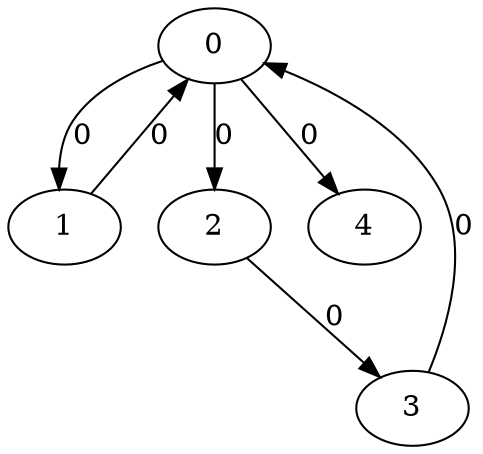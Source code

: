 // Source:30 Canonical: -1 0 0 -1 0 0 -1 -1 -1 -1 -1 -1 -1 0 -1 0 -1 -1 -1 -1 -1 -1 -1 -1 -1
digraph HRA_from_30_graph_000 {
  0 -> 1 [label="0"];
  0 -> 2 [label="0"];
  1 -> 0 [label="0"];
  2 -> 3 [label="0"];
  3 -> 0 [label="0"];
  0 -> 4 [label="0"];
}

// Source:30 Canonical: -1 0 0 -1 0 0 -1 -1 -1 -1 -1 -1 -1 0 -1 0 -1 -1 -1 -1 0 -1 -1 -1 -1
digraph HRA_from_30_graph_001 {
  0 -> 1 [label="0"];
  0 -> 2 [label="0"];
  1 -> 0 [label="0"];
  2 -> 3 [label="0"];
  3 -> 0 [label="0"];
  0 -> 4 [label="0"];
  4 -> 0 [label="0"];
}

// Source:30 Canonical: -1 0 0 -1 -1 0 -1 -1 -1 0 -1 -1 -1 0 -1 0 -1 -1 -1 -1 -1 -1 -1 -1 -1
digraph HRA_from_30_graph_002 {
  0 -> 1 [label="0"];
  0 -> 2 [label="0"];
  1 -> 0 [label="0"];
  2 -> 3 [label="0"];
  3 -> 0 [label="0"];
  1 -> 4 [label="0"];
}

// Source:30 Canonical: -1 0 0 -1 0 0 -1 -1 -1 0 -1 -1 -1 0 -1 0 -1 -1 -1 -1 -1 -1 -1 -1 -1
digraph HRA_from_30_graph_003 {
  0 -> 1 [label="0"];
  0 -> 2 [label="0"];
  1 -> 0 [label="0"];
  2 -> 3 [label="0"];
  3 -> 0 [label="0"];
  0 -> 4 [label="0"];
  1 -> 4 [label="0"];
}

// Source:30 Canonical: -1 0 0 -1 -1 0 -1 -1 -1 0 -1 -1 -1 0 -1 0 -1 -1 -1 -1 0 -1 -1 -1 -1
digraph HRA_from_30_graph_004 {
  0 -> 1 [label="0"];
  0 -> 2 [label="0"];
  1 -> 0 [label="0"];
  2 -> 3 [label="0"];
  3 -> 0 [label="0"];
  4 -> 0 [label="0"];
  1 -> 4 [label="0"];
}

// Source:30 Canonical: -1 0 0 -1 0 0 -1 -1 -1 0 -1 -1 -1 0 -1 0 -1 -1 -1 -1 0 -1 -1 -1 -1
digraph HRA_from_30_graph_005 {
  0 -> 1 [label="0"];
  0 -> 2 [label="0"];
  1 -> 0 [label="0"];
  2 -> 3 [label="0"];
  3 -> 0 [label="0"];
  0 -> 4 [label="0"];
  4 -> 0 [label="0"];
  1 -> 4 [label="0"];
}

// Source:30 Canonical: -1 0 0 -1 0 0 -1 -1 -1 -1 -1 -1 -1 0 -1 0 -1 -1 -1 -1 -1 0 -1 -1 -1
digraph HRA_from_30_graph_006 {
  0 -> 1 [label="0"];
  0 -> 2 [label="0"];
  1 -> 0 [label="0"];
  2 -> 3 [label="0"];
  3 -> 0 [label="0"];
  0 -> 4 [label="0"];
  4 -> 1 [label="0"];
}

// Source:30 Canonical: -1 0 0 -1 0 0 -1 -1 -1 -1 -1 -1 -1 0 -1 0 -1 -1 -1 -1 0 0 -1 -1 -1
digraph HRA_from_30_graph_007 {
  0 -> 1 [label="0"];
  0 -> 2 [label="0"];
  1 -> 0 [label="0"];
  2 -> 3 [label="0"];
  3 -> 0 [label="0"];
  0 -> 4 [label="0"];
  4 -> 0 [label="0"];
  4 -> 1 [label="0"];
}

// Source:30 Canonical: -1 0 0 -1 -1 0 -1 -1 -1 0 -1 -1 -1 0 -1 0 -1 -1 -1 -1 -1 0 -1 -1 -1
digraph HRA_from_30_graph_008 {
  0 -> 1 [label="0"];
  0 -> 2 [label="0"];
  1 -> 0 [label="0"];
  2 -> 3 [label="0"];
  3 -> 0 [label="0"];
  1 -> 4 [label="0"];
  4 -> 1 [label="0"];
}

// Source:30 Canonical: -1 0 0 -1 0 0 -1 -1 -1 0 -1 -1 -1 0 -1 0 -1 -1 -1 -1 -1 0 -1 -1 -1
digraph HRA_from_30_graph_009 {
  0 -> 1 [label="0"];
  0 -> 2 [label="0"];
  1 -> 0 [label="0"];
  2 -> 3 [label="0"];
  3 -> 0 [label="0"];
  0 -> 4 [label="0"];
  1 -> 4 [label="0"];
  4 -> 1 [label="0"];
}

// Source:30 Canonical: -1 0 0 -1 -1 0 -1 -1 -1 0 -1 -1 -1 0 -1 0 -1 -1 -1 -1 0 0 -1 -1 -1
digraph HRA_from_30_graph_010 {
  0 -> 1 [label="0"];
  0 -> 2 [label="0"];
  1 -> 0 [label="0"];
  2 -> 3 [label="0"];
  3 -> 0 [label="0"];
  4 -> 0 [label="0"];
  1 -> 4 [label="0"];
  4 -> 1 [label="0"];
}

// Source:30 Canonical: -1 0 0 -1 0 0 -1 -1 -1 0 -1 -1 -1 0 -1 0 -1 -1 -1 -1 0 0 -1 -1 -1
digraph HRA_from_30_graph_011 {
  0 -> 1 [label="0"];
  0 -> 2 [label="0"];
  1 -> 0 [label="0"];
  2 -> 3 [label="0"];
  3 -> 0 [label="0"];
  0 -> 4 [label="0"];
  4 -> 0 [label="0"];
  1 -> 4 [label="0"];
  4 -> 1 [label="0"];
}

// Source:30 Canonical: -1 0 0 -1 -1 0 -1 -1 -1 -1 -1 -1 -1 0 0 0 -1 -1 -1 -1 -1 -1 -1 -1 -1
digraph HRA_from_30_graph_012 {
  0 -> 1 [label="0"];
  0 -> 2 [label="0"];
  1 -> 0 [label="0"];
  2 -> 3 [label="0"];
  3 -> 0 [label="0"];
  2 -> 4 [label="0"];
}

// Source:30 Canonical: -1 0 0 -1 0 0 -1 -1 -1 -1 -1 -1 -1 0 0 0 -1 -1 -1 -1 -1 -1 -1 -1 -1
digraph HRA_from_30_graph_013 {
  0 -> 1 [label="0"];
  0 -> 2 [label="0"];
  1 -> 0 [label="0"];
  2 -> 3 [label="0"];
  3 -> 0 [label="0"];
  0 -> 4 [label="0"];
  2 -> 4 [label="0"];
}

// Source:30 Canonical: -1 0 0 -1 -1 0 -1 -1 -1 -1 -1 -1 -1 0 0 0 -1 -1 -1 -1 0 -1 -1 -1 -1
digraph HRA_from_30_graph_014 {
  0 -> 1 [label="0"];
  0 -> 2 [label="0"];
  1 -> 0 [label="0"];
  2 -> 3 [label="0"];
  3 -> 0 [label="0"];
  4 -> 0 [label="0"];
  2 -> 4 [label="0"];
}

// Source:30 Canonical: -1 0 0 -1 0 0 -1 -1 -1 -1 -1 -1 -1 0 0 0 -1 -1 -1 -1 0 -1 -1 -1 -1
digraph HRA_from_30_graph_015 {
  0 -> 1 [label="0"];
  0 -> 2 [label="0"];
  1 -> 0 [label="0"];
  2 -> 3 [label="0"];
  3 -> 0 [label="0"];
  0 -> 4 [label="0"];
  4 -> 0 [label="0"];
  2 -> 4 [label="0"];
}

// Source:30 Canonical: -1 0 0 -1 -1 0 -1 -1 -1 0 -1 -1 -1 0 0 0 -1 -1 -1 -1 -1 -1 -1 -1 -1
digraph HRA_from_30_graph_016 {
  0 -> 1 [label="0"];
  0 -> 2 [label="0"];
  1 -> 0 [label="0"];
  2 -> 3 [label="0"];
  3 -> 0 [label="0"];
  1 -> 4 [label="0"];
  2 -> 4 [label="0"];
}

// Source:30 Canonical: -1 0 0 -1 0 0 -1 -1 -1 0 -1 -1 -1 0 0 0 -1 -1 -1 -1 -1 -1 -1 -1 -1
digraph HRA_from_30_graph_017 {
  0 -> 1 [label="0"];
  0 -> 2 [label="0"];
  1 -> 0 [label="0"];
  2 -> 3 [label="0"];
  3 -> 0 [label="0"];
  0 -> 4 [label="0"];
  1 -> 4 [label="0"];
  2 -> 4 [label="0"];
}

// Source:30 Canonical: -1 0 0 -1 -1 0 -1 -1 -1 0 -1 -1 -1 0 0 0 -1 -1 -1 -1 0 -1 -1 -1 -1
digraph HRA_from_30_graph_018 {
  0 -> 1 [label="0"];
  0 -> 2 [label="0"];
  1 -> 0 [label="0"];
  2 -> 3 [label="0"];
  3 -> 0 [label="0"];
  4 -> 0 [label="0"];
  1 -> 4 [label="0"];
  2 -> 4 [label="0"];
}

// Source:30 Canonical: -1 0 0 -1 0 0 -1 -1 -1 0 -1 -1 -1 0 0 0 -1 -1 -1 -1 0 -1 -1 -1 -1
digraph HRA_from_30_graph_019 {
  0 -> 1 [label="0"];
  0 -> 2 [label="0"];
  1 -> 0 [label="0"];
  2 -> 3 [label="0"];
  3 -> 0 [label="0"];
  0 -> 4 [label="0"];
  4 -> 0 [label="0"];
  1 -> 4 [label="0"];
  2 -> 4 [label="0"];
}

// Source:30 Canonical: -1 0 0 -1 -1 0 -1 -1 -1 -1 -1 -1 -1 0 0 0 -1 -1 -1 -1 -1 0 -1 -1 -1
digraph HRA_from_30_graph_020 {
  0 -> 1 [label="0"];
  0 -> 2 [label="0"];
  1 -> 0 [label="0"];
  2 -> 3 [label="0"];
  3 -> 0 [label="0"];
  4 -> 1 [label="0"];
  2 -> 4 [label="0"];
}

// Source:30 Canonical: -1 0 0 -1 0 0 -1 -1 -1 -1 -1 -1 -1 0 0 0 -1 -1 -1 -1 -1 0 -1 -1 -1
digraph HRA_from_30_graph_021 {
  0 -> 1 [label="0"];
  0 -> 2 [label="0"];
  1 -> 0 [label="0"];
  2 -> 3 [label="0"];
  3 -> 0 [label="0"];
  0 -> 4 [label="0"];
  4 -> 1 [label="0"];
  2 -> 4 [label="0"];
}

// Source:30 Canonical: -1 0 0 -1 -1 0 -1 -1 -1 -1 -1 -1 -1 0 0 0 -1 -1 -1 -1 0 0 -1 -1 -1
digraph HRA_from_30_graph_022 {
  0 -> 1 [label="0"];
  0 -> 2 [label="0"];
  1 -> 0 [label="0"];
  2 -> 3 [label="0"];
  3 -> 0 [label="0"];
  4 -> 0 [label="0"];
  4 -> 1 [label="0"];
  2 -> 4 [label="0"];
}

// Source:30 Canonical: -1 0 0 -1 0 0 -1 -1 -1 -1 -1 -1 -1 0 0 0 -1 -1 -1 -1 0 0 -1 -1 -1
digraph HRA_from_30_graph_023 {
  0 -> 1 [label="0"];
  0 -> 2 [label="0"];
  1 -> 0 [label="0"];
  2 -> 3 [label="0"];
  3 -> 0 [label="0"];
  0 -> 4 [label="0"];
  4 -> 0 [label="0"];
  4 -> 1 [label="0"];
  2 -> 4 [label="0"];
}

// Source:30 Canonical: -1 0 0 -1 -1 0 -1 -1 -1 0 -1 -1 -1 0 0 0 -1 -1 -1 -1 -1 0 -1 -1 -1
digraph HRA_from_30_graph_024 {
  0 -> 1 [label="0"];
  0 -> 2 [label="0"];
  1 -> 0 [label="0"];
  2 -> 3 [label="0"];
  3 -> 0 [label="0"];
  1 -> 4 [label="0"];
  4 -> 1 [label="0"];
  2 -> 4 [label="0"];
}

// Source:30 Canonical: -1 0 0 -1 0 0 -1 -1 -1 0 -1 -1 -1 0 0 0 -1 -1 -1 -1 -1 0 -1 -1 -1
digraph HRA_from_30_graph_025 {
  0 -> 1 [label="0"];
  0 -> 2 [label="0"];
  1 -> 0 [label="0"];
  2 -> 3 [label="0"];
  3 -> 0 [label="0"];
  0 -> 4 [label="0"];
  1 -> 4 [label="0"];
  4 -> 1 [label="0"];
  2 -> 4 [label="0"];
}

// Source:30 Canonical: -1 0 0 -1 -1 0 -1 -1 -1 0 -1 -1 -1 0 0 0 -1 -1 -1 -1 0 0 -1 -1 -1
digraph HRA_from_30_graph_026 {
  0 -> 1 [label="0"];
  0 -> 2 [label="0"];
  1 -> 0 [label="0"];
  2 -> 3 [label="0"];
  3 -> 0 [label="0"];
  4 -> 0 [label="0"];
  1 -> 4 [label="0"];
  4 -> 1 [label="0"];
  2 -> 4 [label="0"];
}

// Source:30 Canonical: -1 0 0 -1 0 0 -1 -1 -1 0 -1 -1 -1 0 0 0 -1 -1 -1 -1 0 0 -1 -1 -1
digraph HRA_from_30_graph_027 {
  0 -> 1 [label="0"];
  0 -> 2 [label="0"];
  1 -> 0 [label="0"];
  2 -> 3 [label="0"];
  3 -> 0 [label="0"];
  0 -> 4 [label="0"];
  4 -> 0 [label="0"];
  1 -> 4 [label="0"];
  4 -> 1 [label="0"];
  2 -> 4 [label="0"];
}

// Source:30 Canonical: -1 0 0 -1 0 0 -1 -1 -1 -1 -1 -1 -1 0 -1 0 -1 -1 -1 -1 -1 -1 0 -1 -1
digraph HRA_from_30_graph_028 {
  0 -> 1 [label="0"];
  0 -> 2 [label="0"];
  1 -> 0 [label="0"];
  2 -> 3 [label="0"];
  3 -> 0 [label="0"];
  0 -> 4 [label="0"];
  4 -> 2 [label="0"];
}

// Source:30 Canonical: -1 0 0 -1 0 0 -1 -1 -1 -1 -1 -1 -1 0 -1 0 -1 -1 -1 -1 0 -1 0 -1 -1
digraph HRA_from_30_graph_029 {
  0 -> 1 [label="0"];
  0 -> 2 [label="0"];
  1 -> 0 [label="0"];
  2 -> 3 [label="0"];
  3 -> 0 [label="0"];
  0 -> 4 [label="0"];
  4 -> 0 [label="0"];
  4 -> 2 [label="0"];
}

// Source:30 Canonical: -1 0 0 -1 -1 0 -1 -1 -1 0 -1 -1 -1 0 -1 0 -1 -1 -1 -1 -1 -1 0 -1 -1
digraph HRA_from_30_graph_030 {
  0 -> 1 [label="0"];
  0 -> 2 [label="0"];
  1 -> 0 [label="0"];
  2 -> 3 [label="0"];
  3 -> 0 [label="0"];
  1 -> 4 [label="0"];
  4 -> 2 [label="0"];
}

// Source:30 Canonical: -1 0 0 -1 0 0 -1 -1 -1 0 -1 -1 -1 0 -1 0 -1 -1 -1 -1 -1 -1 0 -1 -1
digraph HRA_from_30_graph_031 {
  0 -> 1 [label="0"];
  0 -> 2 [label="0"];
  1 -> 0 [label="0"];
  2 -> 3 [label="0"];
  3 -> 0 [label="0"];
  0 -> 4 [label="0"];
  1 -> 4 [label="0"];
  4 -> 2 [label="0"];
}

// Source:30 Canonical: -1 0 0 -1 -1 0 -1 -1 -1 0 -1 -1 -1 0 -1 0 -1 -1 -1 -1 0 -1 0 -1 -1
digraph HRA_from_30_graph_032 {
  0 -> 1 [label="0"];
  0 -> 2 [label="0"];
  1 -> 0 [label="0"];
  2 -> 3 [label="0"];
  3 -> 0 [label="0"];
  4 -> 0 [label="0"];
  1 -> 4 [label="0"];
  4 -> 2 [label="0"];
}

// Source:30 Canonical: -1 0 0 -1 0 0 -1 -1 -1 0 -1 -1 -1 0 -1 0 -1 -1 -1 -1 0 -1 0 -1 -1
digraph HRA_from_30_graph_033 {
  0 -> 1 [label="0"];
  0 -> 2 [label="0"];
  1 -> 0 [label="0"];
  2 -> 3 [label="0"];
  3 -> 0 [label="0"];
  0 -> 4 [label="0"];
  4 -> 0 [label="0"];
  1 -> 4 [label="0"];
  4 -> 2 [label="0"];
}

// Source:30 Canonical: -1 0 0 -1 0 0 -1 -1 -1 -1 -1 -1 -1 0 -1 0 -1 -1 -1 -1 -1 0 0 -1 -1
digraph HRA_from_30_graph_034 {
  0 -> 1 [label="0"];
  0 -> 2 [label="0"];
  1 -> 0 [label="0"];
  2 -> 3 [label="0"];
  3 -> 0 [label="0"];
  0 -> 4 [label="0"];
  4 -> 1 [label="0"];
  4 -> 2 [label="0"];
}

// Source:30 Canonical: -1 0 0 -1 0 0 -1 -1 -1 -1 -1 -1 -1 0 -1 0 -1 -1 -1 -1 0 0 0 -1 -1
digraph HRA_from_30_graph_035 {
  0 -> 1 [label="0"];
  0 -> 2 [label="0"];
  1 -> 0 [label="0"];
  2 -> 3 [label="0"];
  3 -> 0 [label="0"];
  0 -> 4 [label="0"];
  4 -> 0 [label="0"];
  4 -> 1 [label="0"];
  4 -> 2 [label="0"];
}

// Source:30 Canonical: -1 0 0 -1 -1 0 -1 -1 -1 0 -1 -1 -1 0 -1 0 -1 -1 -1 -1 -1 0 0 -1 -1
digraph HRA_from_30_graph_036 {
  0 -> 1 [label="0"];
  0 -> 2 [label="0"];
  1 -> 0 [label="0"];
  2 -> 3 [label="0"];
  3 -> 0 [label="0"];
  1 -> 4 [label="0"];
  4 -> 1 [label="0"];
  4 -> 2 [label="0"];
}

// Source:30 Canonical: -1 0 0 -1 0 0 -1 -1 -1 0 -1 -1 -1 0 -1 0 -1 -1 -1 -1 -1 0 0 -1 -1
digraph HRA_from_30_graph_037 {
  0 -> 1 [label="0"];
  0 -> 2 [label="0"];
  1 -> 0 [label="0"];
  2 -> 3 [label="0"];
  3 -> 0 [label="0"];
  0 -> 4 [label="0"];
  1 -> 4 [label="0"];
  4 -> 1 [label="0"];
  4 -> 2 [label="0"];
}

// Source:30 Canonical: -1 0 0 -1 -1 0 -1 -1 -1 0 -1 -1 -1 0 -1 0 -1 -1 -1 -1 0 0 0 -1 -1
digraph HRA_from_30_graph_038 {
  0 -> 1 [label="0"];
  0 -> 2 [label="0"];
  1 -> 0 [label="0"];
  2 -> 3 [label="0"];
  3 -> 0 [label="0"];
  4 -> 0 [label="0"];
  1 -> 4 [label="0"];
  4 -> 1 [label="0"];
  4 -> 2 [label="0"];
}

// Source:30 Canonical: -1 0 0 -1 0 0 -1 -1 -1 0 -1 -1 -1 0 -1 0 -1 -1 -1 -1 0 0 0 -1 -1
digraph HRA_from_30_graph_039 {
  0 -> 1 [label="0"];
  0 -> 2 [label="0"];
  1 -> 0 [label="0"];
  2 -> 3 [label="0"];
  3 -> 0 [label="0"];
  0 -> 4 [label="0"];
  4 -> 0 [label="0"];
  1 -> 4 [label="0"];
  4 -> 1 [label="0"];
  4 -> 2 [label="0"];
}

// Source:30 Canonical: -1 0 0 -1 -1 0 -1 -1 -1 -1 -1 -1 -1 0 0 0 -1 -1 -1 -1 -1 -1 0 -1 -1
digraph HRA_from_30_graph_040 {
  0 -> 1 [label="0"];
  0 -> 2 [label="0"];
  1 -> 0 [label="0"];
  2 -> 3 [label="0"];
  3 -> 0 [label="0"];
  2 -> 4 [label="0"];
  4 -> 2 [label="0"];
}

// Source:30 Canonical: -1 0 0 -1 0 0 -1 -1 -1 -1 -1 -1 -1 0 0 0 -1 -1 -1 -1 -1 -1 0 -1 -1
digraph HRA_from_30_graph_041 {
  0 -> 1 [label="0"];
  0 -> 2 [label="0"];
  1 -> 0 [label="0"];
  2 -> 3 [label="0"];
  3 -> 0 [label="0"];
  0 -> 4 [label="0"];
  2 -> 4 [label="0"];
  4 -> 2 [label="0"];
}

// Source:30 Canonical: -1 0 0 -1 -1 0 -1 -1 -1 -1 -1 -1 -1 0 0 0 -1 -1 -1 -1 0 -1 0 -1 -1
digraph HRA_from_30_graph_042 {
  0 -> 1 [label="0"];
  0 -> 2 [label="0"];
  1 -> 0 [label="0"];
  2 -> 3 [label="0"];
  3 -> 0 [label="0"];
  4 -> 0 [label="0"];
  2 -> 4 [label="0"];
  4 -> 2 [label="0"];
}

// Source:30 Canonical: -1 0 0 -1 0 0 -1 -1 -1 -1 -1 -1 -1 0 0 0 -1 -1 -1 -1 0 -1 0 -1 -1
digraph HRA_from_30_graph_043 {
  0 -> 1 [label="0"];
  0 -> 2 [label="0"];
  1 -> 0 [label="0"];
  2 -> 3 [label="0"];
  3 -> 0 [label="0"];
  0 -> 4 [label="0"];
  4 -> 0 [label="0"];
  2 -> 4 [label="0"];
  4 -> 2 [label="0"];
}

// Source:30 Canonical: -1 0 0 -1 -1 0 -1 -1 -1 0 -1 -1 -1 0 0 0 -1 -1 -1 -1 -1 -1 0 -1 -1
digraph HRA_from_30_graph_044 {
  0 -> 1 [label="0"];
  0 -> 2 [label="0"];
  1 -> 0 [label="0"];
  2 -> 3 [label="0"];
  3 -> 0 [label="0"];
  1 -> 4 [label="0"];
  2 -> 4 [label="0"];
  4 -> 2 [label="0"];
}

// Source:30 Canonical: -1 0 0 -1 0 0 -1 -1 -1 0 -1 -1 -1 0 0 0 -1 -1 -1 -1 -1 -1 0 -1 -1
digraph HRA_from_30_graph_045 {
  0 -> 1 [label="0"];
  0 -> 2 [label="0"];
  1 -> 0 [label="0"];
  2 -> 3 [label="0"];
  3 -> 0 [label="0"];
  0 -> 4 [label="0"];
  1 -> 4 [label="0"];
  2 -> 4 [label="0"];
  4 -> 2 [label="0"];
}

// Source:30 Canonical: -1 0 0 -1 -1 0 -1 -1 -1 0 -1 -1 -1 0 0 0 -1 -1 -1 -1 0 -1 0 -1 -1
digraph HRA_from_30_graph_046 {
  0 -> 1 [label="0"];
  0 -> 2 [label="0"];
  1 -> 0 [label="0"];
  2 -> 3 [label="0"];
  3 -> 0 [label="0"];
  4 -> 0 [label="0"];
  1 -> 4 [label="0"];
  2 -> 4 [label="0"];
  4 -> 2 [label="0"];
}

// Source:30 Canonical: -1 0 0 -1 0 0 -1 -1 -1 0 -1 -1 -1 0 0 0 -1 -1 -1 -1 0 -1 0 -1 -1
digraph HRA_from_30_graph_047 {
  0 -> 1 [label="0"];
  0 -> 2 [label="0"];
  1 -> 0 [label="0"];
  2 -> 3 [label="0"];
  3 -> 0 [label="0"];
  0 -> 4 [label="0"];
  4 -> 0 [label="0"];
  1 -> 4 [label="0"];
  2 -> 4 [label="0"];
  4 -> 2 [label="0"];
}

// Source:30 Canonical: -1 0 0 -1 -1 0 -1 -1 -1 -1 -1 -1 -1 0 0 0 -1 -1 -1 -1 -1 0 0 -1 -1
digraph HRA_from_30_graph_048 {
  0 -> 1 [label="0"];
  0 -> 2 [label="0"];
  1 -> 0 [label="0"];
  2 -> 3 [label="0"];
  3 -> 0 [label="0"];
  4 -> 1 [label="0"];
  2 -> 4 [label="0"];
  4 -> 2 [label="0"];
}

// Source:30 Canonical: -1 0 0 -1 0 0 -1 -1 -1 -1 -1 -1 -1 0 0 0 -1 -1 -1 -1 -1 0 0 -1 -1
digraph HRA_from_30_graph_049 {
  0 -> 1 [label="0"];
  0 -> 2 [label="0"];
  1 -> 0 [label="0"];
  2 -> 3 [label="0"];
  3 -> 0 [label="0"];
  0 -> 4 [label="0"];
  4 -> 1 [label="0"];
  2 -> 4 [label="0"];
  4 -> 2 [label="0"];
}

// Source:30 Canonical: -1 0 0 -1 -1 0 -1 -1 -1 -1 -1 -1 -1 0 0 0 -1 -1 -1 -1 0 0 0 -1 -1
digraph HRA_from_30_graph_050 {
  0 -> 1 [label="0"];
  0 -> 2 [label="0"];
  1 -> 0 [label="0"];
  2 -> 3 [label="0"];
  3 -> 0 [label="0"];
  4 -> 0 [label="0"];
  4 -> 1 [label="0"];
  2 -> 4 [label="0"];
  4 -> 2 [label="0"];
}

// Source:30 Canonical: -1 0 0 -1 0 0 -1 -1 -1 -1 -1 -1 -1 0 0 0 -1 -1 -1 -1 0 0 0 -1 -1
digraph HRA_from_30_graph_051 {
  0 -> 1 [label="0"];
  0 -> 2 [label="0"];
  1 -> 0 [label="0"];
  2 -> 3 [label="0"];
  3 -> 0 [label="0"];
  0 -> 4 [label="0"];
  4 -> 0 [label="0"];
  4 -> 1 [label="0"];
  2 -> 4 [label="0"];
  4 -> 2 [label="0"];
}

// Source:30 Canonical: -1 0 0 -1 -1 0 -1 -1 -1 0 -1 -1 -1 0 0 0 -1 -1 -1 -1 -1 0 0 -1 -1
digraph HRA_from_30_graph_052 {
  0 -> 1 [label="0"];
  0 -> 2 [label="0"];
  1 -> 0 [label="0"];
  2 -> 3 [label="0"];
  3 -> 0 [label="0"];
  1 -> 4 [label="0"];
  4 -> 1 [label="0"];
  2 -> 4 [label="0"];
  4 -> 2 [label="0"];
}

// Source:30 Canonical: -1 0 0 -1 0 0 -1 -1 -1 0 -1 -1 -1 0 0 0 -1 -1 -1 -1 -1 0 0 -1 -1
digraph HRA_from_30_graph_053 {
  0 -> 1 [label="0"];
  0 -> 2 [label="0"];
  1 -> 0 [label="0"];
  2 -> 3 [label="0"];
  3 -> 0 [label="0"];
  0 -> 4 [label="0"];
  1 -> 4 [label="0"];
  4 -> 1 [label="0"];
  2 -> 4 [label="0"];
  4 -> 2 [label="0"];
}

// Source:30 Canonical: -1 0 0 -1 -1 0 -1 -1 -1 0 -1 -1 -1 0 0 0 -1 -1 -1 -1 0 0 0 -1 -1
digraph HRA_from_30_graph_054 {
  0 -> 1 [label="0"];
  0 -> 2 [label="0"];
  1 -> 0 [label="0"];
  2 -> 3 [label="0"];
  3 -> 0 [label="0"];
  4 -> 0 [label="0"];
  1 -> 4 [label="0"];
  4 -> 1 [label="0"];
  2 -> 4 [label="0"];
  4 -> 2 [label="0"];
}

// Source:30 Canonical: -1 0 0 -1 0 0 -1 -1 -1 0 -1 -1 -1 0 0 0 -1 -1 -1 -1 0 0 0 -1 -1
digraph HRA_from_30_graph_055 {
  0 -> 1 [label="0"];
  0 -> 2 [label="0"];
  1 -> 0 [label="0"];
  2 -> 3 [label="0"];
  3 -> 0 [label="0"];
  0 -> 4 [label="0"];
  4 -> 0 [label="0"];
  1 -> 4 [label="0"];
  4 -> 1 [label="0"];
  2 -> 4 [label="0"];
  4 -> 2 [label="0"];
}

// Source:30 Canonical: -1 0 0 -1 -1 0 -1 -1 -1 -1 -1 -1 -1 0 -1 0 -1 -1 -1 0 -1 -1 -1 -1 -1
digraph HRA_from_30_graph_056 {
  0 -> 1 [label="0"];
  0 -> 2 [label="0"];
  1 -> 0 [label="0"];
  2 -> 3 [label="0"];
  3 -> 0 [label="0"];
  3 -> 4 [label="0"];
}

// Source:30 Canonical: -1 0 0 -1 0 0 -1 -1 -1 -1 -1 -1 -1 0 -1 0 -1 -1 -1 0 -1 -1 -1 -1 -1
digraph HRA_from_30_graph_057 {
  0 -> 1 [label="0"];
  0 -> 2 [label="0"];
  1 -> 0 [label="0"];
  2 -> 3 [label="0"];
  3 -> 0 [label="0"];
  0 -> 4 [label="0"];
  3 -> 4 [label="0"];
}

// Source:30 Canonical: -1 0 0 -1 -1 0 -1 -1 -1 -1 -1 -1 -1 0 -1 0 -1 -1 -1 0 0 -1 -1 -1 -1
digraph HRA_from_30_graph_058 {
  0 -> 1 [label="0"];
  0 -> 2 [label="0"];
  1 -> 0 [label="0"];
  2 -> 3 [label="0"];
  3 -> 0 [label="0"];
  4 -> 0 [label="0"];
  3 -> 4 [label="0"];
}

// Source:30 Canonical: -1 0 0 -1 0 0 -1 -1 -1 -1 -1 -1 -1 0 -1 0 -1 -1 -1 0 0 -1 -1 -1 -1
digraph HRA_from_30_graph_059 {
  0 -> 1 [label="0"];
  0 -> 2 [label="0"];
  1 -> 0 [label="0"];
  2 -> 3 [label="0"];
  3 -> 0 [label="0"];
  0 -> 4 [label="0"];
  4 -> 0 [label="0"];
  3 -> 4 [label="0"];
}

// Source:30 Canonical: -1 0 0 -1 -1 0 -1 -1 -1 0 -1 -1 -1 0 -1 0 -1 -1 -1 0 -1 -1 -1 -1 -1
digraph HRA_from_30_graph_060 {
  0 -> 1 [label="0"];
  0 -> 2 [label="0"];
  1 -> 0 [label="0"];
  2 -> 3 [label="0"];
  3 -> 0 [label="0"];
  1 -> 4 [label="0"];
  3 -> 4 [label="0"];
}

// Source:30 Canonical: -1 0 0 -1 0 0 -1 -1 -1 0 -1 -1 -1 0 -1 0 -1 -1 -1 0 -1 -1 -1 -1 -1
digraph HRA_from_30_graph_061 {
  0 -> 1 [label="0"];
  0 -> 2 [label="0"];
  1 -> 0 [label="0"];
  2 -> 3 [label="0"];
  3 -> 0 [label="0"];
  0 -> 4 [label="0"];
  1 -> 4 [label="0"];
  3 -> 4 [label="0"];
}

// Source:30 Canonical: -1 0 0 -1 -1 0 -1 -1 -1 0 -1 -1 -1 0 -1 0 -1 -1 -1 0 0 -1 -1 -1 -1
digraph HRA_from_30_graph_062 {
  0 -> 1 [label="0"];
  0 -> 2 [label="0"];
  1 -> 0 [label="0"];
  2 -> 3 [label="0"];
  3 -> 0 [label="0"];
  4 -> 0 [label="0"];
  1 -> 4 [label="0"];
  3 -> 4 [label="0"];
}

// Source:30 Canonical: -1 0 0 -1 0 0 -1 -1 -1 0 -1 -1 -1 0 -1 0 -1 -1 -1 0 0 -1 -1 -1 -1
digraph HRA_from_30_graph_063 {
  0 -> 1 [label="0"];
  0 -> 2 [label="0"];
  1 -> 0 [label="0"];
  2 -> 3 [label="0"];
  3 -> 0 [label="0"];
  0 -> 4 [label="0"];
  4 -> 0 [label="0"];
  1 -> 4 [label="0"];
  3 -> 4 [label="0"];
}

// Source:30 Canonical: -1 0 0 -1 -1 0 -1 -1 -1 -1 -1 -1 -1 0 -1 0 -1 -1 -1 0 -1 0 -1 -1 -1
digraph HRA_from_30_graph_064 {
  0 -> 1 [label="0"];
  0 -> 2 [label="0"];
  1 -> 0 [label="0"];
  2 -> 3 [label="0"];
  3 -> 0 [label="0"];
  4 -> 1 [label="0"];
  3 -> 4 [label="0"];
}

// Source:30 Canonical: -1 0 0 -1 0 0 -1 -1 -1 -1 -1 -1 -1 0 -1 0 -1 -1 -1 0 -1 0 -1 -1 -1
digraph HRA_from_30_graph_065 {
  0 -> 1 [label="0"];
  0 -> 2 [label="0"];
  1 -> 0 [label="0"];
  2 -> 3 [label="0"];
  3 -> 0 [label="0"];
  0 -> 4 [label="0"];
  4 -> 1 [label="0"];
  3 -> 4 [label="0"];
}

// Source:30 Canonical: -1 0 0 -1 -1 0 -1 -1 -1 -1 -1 -1 -1 0 -1 0 -1 -1 -1 0 0 0 -1 -1 -1
digraph HRA_from_30_graph_066 {
  0 -> 1 [label="0"];
  0 -> 2 [label="0"];
  1 -> 0 [label="0"];
  2 -> 3 [label="0"];
  3 -> 0 [label="0"];
  4 -> 0 [label="0"];
  4 -> 1 [label="0"];
  3 -> 4 [label="0"];
}

// Source:30 Canonical: -1 0 0 -1 0 0 -1 -1 -1 -1 -1 -1 -1 0 -1 0 -1 -1 -1 0 0 0 -1 -1 -1
digraph HRA_from_30_graph_067 {
  0 -> 1 [label="0"];
  0 -> 2 [label="0"];
  1 -> 0 [label="0"];
  2 -> 3 [label="0"];
  3 -> 0 [label="0"];
  0 -> 4 [label="0"];
  4 -> 0 [label="0"];
  4 -> 1 [label="0"];
  3 -> 4 [label="0"];
}

// Source:30 Canonical: -1 0 0 -1 -1 0 -1 -1 -1 0 -1 -1 -1 0 -1 0 -1 -1 -1 0 -1 0 -1 -1 -1
digraph HRA_from_30_graph_068 {
  0 -> 1 [label="0"];
  0 -> 2 [label="0"];
  1 -> 0 [label="0"];
  2 -> 3 [label="0"];
  3 -> 0 [label="0"];
  1 -> 4 [label="0"];
  4 -> 1 [label="0"];
  3 -> 4 [label="0"];
}

// Source:30 Canonical: -1 0 0 -1 0 0 -1 -1 -1 0 -1 -1 -1 0 -1 0 -1 -1 -1 0 -1 0 -1 -1 -1
digraph HRA_from_30_graph_069 {
  0 -> 1 [label="0"];
  0 -> 2 [label="0"];
  1 -> 0 [label="0"];
  2 -> 3 [label="0"];
  3 -> 0 [label="0"];
  0 -> 4 [label="0"];
  1 -> 4 [label="0"];
  4 -> 1 [label="0"];
  3 -> 4 [label="0"];
}

// Source:30 Canonical: -1 0 0 -1 -1 0 -1 -1 -1 0 -1 -1 -1 0 -1 0 -1 -1 -1 0 0 0 -1 -1 -1
digraph HRA_from_30_graph_070 {
  0 -> 1 [label="0"];
  0 -> 2 [label="0"];
  1 -> 0 [label="0"];
  2 -> 3 [label="0"];
  3 -> 0 [label="0"];
  4 -> 0 [label="0"];
  1 -> 4 [label="0"];
  4 -> 1 [label="0"];
  3 -> 4 [label="0"];
}

// Source:30 Canonical: -1 0 0 -1 0 0 -1 -1 -1 0 -1 -1 -1 0 -1 0 -1 -1 -1 0 0 0 -1 -1 -1
digraph HRA_from_30_graph_071 {
  0 -> 1 [label="0"];
  0 -> 2 [label="0"];
  1 -> 0 [label="0"];
  2 -> 3 [label="0"];
  3 -> 0 [label="0"];
  0 -> 4 [label="0"];
  4 -> 0 [label="0"];
  1 -> 4 [label="0"];
  4 -> 1 [label="0"];
  3 -> 4 [label="0"];
}

// Source:30 Canonical: -1 0 0 -1 -1 0 -1 -1 -1 -1 -1 -1 -1 0 0 0 -1 -1 -1 0 -1 -1 -1 -1 -1
digraph HRA_from_30_graph_072 {
  0 -> 1 [label="0"];
  0 -> 2 [label="0"];
  1 -> 0 [label="0"];
  2 -> 3 [label="0"];
  3 -> 0 [label="0"];
  2 -> 4 [label="0"];
  3 -> 4 [label="0"];
}

// Source:30 Canonical: -1 0 0 -1 0 0 -1 -1 -1 -1 -1 -1 -1 0 0 0 -1 -1 -1 0 -1 -1 -1 -1 -1
digraph HRA_from_30_graph_073 {
  0 -> 1 [label="0"];
  0 -> 2 [label="0"];
  1 -> 0 [label="0"];
  2 -> 3 [label="0"];
  3 -> 0 [label="0"];
  0 -> 4 [label="0"];
  2 -> 4 [label="0"];
  3 -> 4 [label="0"];
}

// Source:30 Canonical: -1 0 0 -1 -1 0 -1 -1 -1 -1 -1 -1 -1 0 0 0 -1 -1 -1 0 0 -1 -1 -1 -1
digraph HRA_from_30_graph_074 {
  0 -> 1 [label="0"];
  0 -> 2 [label="0"];
  1 -> 0 [label="0"];
  2 -> 3 [label="0"];
  3 -> 0 [label="0"];
  4 -> 0 [label="0"];
  2 -> 4 [label="0"];
  3 -> 4 [label="0"];
}

// Source:30 Canonical: -1 0 0 -1 0 0 -1 -1 -1 -1 -1 -1 -1 0 0 0 -1 -1 -1 0 0 -1 -1 -1 -1
digraph HRA_from_30_graph_075 {
  0 -> 1 [label="0"];
  0 -> 2 [label="0"];
  1 -> 0 [label="0"];
  2 -> 3 [label="0"];
  3 -> 0 [label="0"];
  0 -> 4 [label="0"];
  4 -> 0 [label="0"];
  2 -> 4 [label="0"];
  3 -> 4 [label="0"];
}

// Source:30 Canonical: -1 0 0 -1 -1 0 -1 -1 -1 0 -1 -1 -1 0 0 0 -1 -1 -1 0 -1 -1 -1 -1 -1
digraph HRA_from_30_graph_076 {
  0 -> 1 [label="0"];
  0 -> 2 [label="0"];
  1 -> 0 [label="0"];
  2 -> 3 [label="0"];
  3 -> 0 [label="0"];
  1 -> 4 [label="0"];
  2 -> 4 [label="0"];
  3 -> 4 [label="0"];
}

// Source:30 Canonical: -1 0 0 -1 0 0 -1 -1 -1 0 -1 -1 -1 0 0 0 -1 -1 -1 0 -1 -1 -1 -1 -1
digraph HRA_from_30_graph_077 {
  0 -> 1 [label="0"];
  0 -> 2 [label="0"];
  1 -> 0 [label="0"];
  2 -> 3 [label="0"];
  3 -> 0 [label="0"];
  0 -> 4 [label="0"];
  1 -> 4 [label="0"];
  2 -> 4 [label="0"];
  3 -> 4 [label="0"];
}

// Source:30 Canonical: -1 0 0 -1 -1 0 -1 -1 -1 0 -1 -1 -1 0 0 0 -1 -1 -1 0 0 -1 -1 -1 -1
digraph HRA_from_30_graph_078 {
  0 -> 1 [label="0"];
  0 -> 2 [label="0"];
  1 -> 0 [label="0"];
  2 -> 3 [label="0"];
  3 -> 0 [label="0"];
  4 -> 0 [label="0"];
  1 -> 4 [label="0"];
  2 -> 4 [label="0"];
  3 -> 4 [label="0"];
}

// Source:30 Canonical: -1 0 0 -1 0 0 -1 -1 -1 0 -1 -1 -1 0 0 0 -1 -1 -1 0 0 -1 -1 -1 -1
digraph HRA_from_30_graph_079 {
  0 -> 1 [label="0"];
  0 -> 2 [label="0"];
  1 -> 0 [label="0"];
  2 -> 3 [label="0"];
  3 -> 0 [label="0"];
  0 -> 4 [label="0"];
  4 -> 0 [label="0"];
  1 -> 4 [label="0"];
  2 -> 4 [label="0"];
  3 -> 4 [label="0"];
}

// Source:30 Canonical: -1 0 0 -1 -1 0 -1 -1 -1 -1 -1 -1 -1 0 0 0 -1 -1 -1 0 -1 0 -1 -1 -1
digraph HRA_from_30_graph_080 {
  0 -> 1 [label="0"];
  0 -> 2 [label="0"];
  1 -> 0 [label="0"];
  2 -> 3 [label="0"];
  3 -> 0 [label="0"];
  4 -> 1 [label="0"];
  2 -> 4 [label="0"];
  3 -> 4 [label="0"];
}

// Source:30 Canonical: -1 0 0 -1 0 0 -1 -1 -1 -1 -1 -1 -1 0 0 0 -1 -1 -1 0 -1 0 -1 -1 -1
digraph HRA_from_30_graph_081 {
  0 -> 1 [label="0"];
  0 -> 2 [label="0"];
  1 -> 0 [label="0"];
  2 -> 3 [label="0"];
  3 -> 0 [label="0"];
  0 -> 4 [label="0"];
  4 -> 1 [label="0"];
  2 -> 4 [label="0"];
  3 -> 4 [label="0"];
}

// Source:30 Canonical: -1 0 0 -1 -1 0 -1 -1 -1 -1 -1 -1 -1 0 0 0 -1 -1 -1 0 0 0 -1 -1 -1
digraph HRA_from_30_graph_082 {
  0 -> 1 [label="0"];
  0 -> 2 [label="0"];
  1 -> 0 [label="0"];
  2 -> 3 [label="0"];
  3 -> 0 [label="0"];
  4 -> 0 [label="0"];
  4 -> 1 [label="0"];
  2 -> 4 [label="0"];
  3 -> 4 [label="0"];
}

// Source:30 Canonical: -1 0 0 -1 0 0 -1 -1 -1 -1 -1 -1 -1 0 0 0 -1 -1 -1 0 0 0 -1 -1 -1
digraph HRA_from_30_graph_083 {
  0 -> 1 [label="0"];
  0 -> 2 [label="0"];
  1 -> 0 [label="0"];
  2 -> 3 [label="0"];
  3 -> 0 [label="0"];
  0 -> 4 [label="0"];
  4 -> 0 [label="0"];
  4 -> 1 [label="0"];
  2 -> 4 [label="0"];
  3 -> 4 [label="0"];
}

// Source:30 Canonical: -1 0 0 -1 -1 0 -1 -1 -1 0 -1 -1 -1 0 0 0 -1 -1 -1 0 -1 0 -1 -1 -1
digraph HRA_from_30_graph_084 {
  0 -> 1 [label="0"];
  0 -> 2 [label="0"];
  1 -> 0 [label="0"];
  2 -> 3 [label="0"];
  3 -> 0 [label="0"];
  1 -> 4 [label="0"];
  4 -> 1 [label="0"];
  2 -> 4 [label="0"];
  3 -> 4 [label="0"];
}

// Source:30 Canonical: -1 0 0 -1 0 0 -1 -1 -1 0 -1 -1 -1 0 0 0 -1 -1 -1 0 -1 0 -1 -1 -1
digraph HRA_from_30_graph_085 {
  0 -> 1 [label="0"];
  0 -> 2 [label="0"];
  1 -> 0 [label="0"];
  2 -> 3 [label="0"];
  3 -> 0 [label="0"];
  0 -> 4 [label="0"];
  1 -> 4 [label="0"];
  4 -> 1 [label="0"];
  2 -> 4 [label="0"];
  3 -> 4 [label="0"];
}

// Source:30 Canonical: -1 0 0 -1 -1 0 -1 -1 -1 0 -1 -1 -1 0 0 0 -1 -1 -1 0 0 0 -1 -1 -1
digraph HRA_from_30_graph_086 {
  0 -> 1 [label="0"];
  0 -> 2 [label="0"];
  1 -> 0 [label="0"];
  2 -> 3 [label="0"];
  3 -> 0 [label="0"];
  4 -> 0 [label="0"];
  1 -> 4 [label="0"];
  4 -> 1 [label="0"];
  2 -> 4 [label="0"];
  3 -> 4 [label="0"];
}

// Source:30 Canonical: -1 0 0 -1 0 0 -1 -1 -1 0 -1 -1 -1 0 0 0 -1 -1 -1 0 0 0 -1 -1 -1
digraph HRA_from_30_graph_087 {
  0 -> 1 [label="0"];
  0 -> 2 [label="0"];
  1 -> 0 [label="0"];
  2 -> 3 [label="0"];
  3 -> 0 [label="0"];
  0 -> 4 [label="0"];
  4 -> 0 [label="0"];
  1 -> 4 [label="0"];
  4 -> 1 [label="0"];
  2 -> 4 [label="0"];
  3 -> 4 [label="0"];
}

// Source:30 Canonical: -1 0 0 -1 -1 0 -1 -1 -1 -1 -1 -1 -1 0 -1 0 -1 -1 -1 0 -1 -1 0 -1 -1
digraph HRA_from_30_graph_088 {
  0 -> 1 [label="0"];
  0 -> 2 [label="0"];
  1 -> 0 [label="0"];
  2 -> 3 [label="0"];
  3 -> 0 [label="0"];
  4 -> 2 [label="0"];
  3 -> 4 [label="0"];
}

// Source:30 Canonical: -1 0 0 -1 0 0 -1 -1 -1 -1 -1 -1 -1 0 -1 0 -1 -1 -1 0 -1 -1 0 -1 -1
digraph HRA_from_30_graph_089 {
  0 -> 1 [label="0"];
  0 -> 2 [label="0"];
  1 -> 0 [label="0"];
  2 -> 3 [label="0"];
  3 -> 0 [label="0"];
  0 -> 4 [label="0"];
  4 -> 2 [label="0"];
  3 -> 4 [label="0"];
}

// Source:30 Canonical: -1 0 0 -1 -1 0 -1 -1 -1 -1 -1 -1 -1 0 -1 0 -1 -1 -1 0 0 -1 0 -1 -1
digraph HRA_from_30_graph_090 {
  0 -> 1 [label="0"];
  0 -> 2 [label="0"];
  1 -> 0 [label="0"];
  2 -> 3 [label="0"];
  3 -> 0 [label="0"];
  4 -> 0 [label="0"];
  4 -> 2 [label="0"];
  3 -> 4 [label="0"];
}

// Source:30 Canonical: -1 0 0 -1 0 0 -1 -1 -1 -1 -1 -1 -1 0 -1 0 -1 -1 -1 0 0 -1 0 -1 -1
digraph HRA_from_30_graph_091 {
  0 -> 1 [label="0"];
  0 -> 2 [label="0"];
  1 -> 0 [label="0"];
  2 -> 3 [label="0"];
  3 -> 0 [label="0"];
  0 -> 4 [label="0"];
  4 -> 0 [label="0"];
  4 -> 2 [label="0"];
  3 -> 4 [label="0"];
}

// Source:30 Canonical: -1 0 0 -1 -1 0 -1 -1 -1 0 -1 -1 -1 0 -1 0 -1 -1 -1 0 -1 -1 0 -1 -1
digraph HRA_from_30_graph_092 {
  0 -> 1 [label="0"];
  0 -> 2 [label="0"];
  1 -> 0 [label="0"];
  2 -> 3 [label="0"];
  3 -> 0 [label="0"];
  1 -> 4 [label="0"];
  4 -> 2 [label="0"];
  3 -> 4 [label="0"];
}

// Source:30 Canonical: -1 0 0 -1 0 0 -1 -1 -1 0 -1 -1 -1 0 -1 0 -1 -1 -1 0 -1 -1 0 -1 -1
digraph HRA_from_30_graph_093 {
  0 -> 1 [label="0"];
  0 -> 2 [label="0"];
  1 -> 0 [label="0"];
  2 -> 3 [label="0"];
  3 -> 0 [label="0"];
  0 -> 4 [label="0"];
  1 -> 4 [label="0"];
  4 -> 2 [label="0"];
  3 -> 4 [label="0"];
}

// Source:30 Canonical: -1 0 0 -1 -1 0 -1 -1 -1 0 -1 -1 -1 0 -1 0 -1 -1 -1 0 0 -1 0 -1 -1
digraph HRA_from_30_graph_094 {
  0 -> 1 [label="0"];
  0 -> 2 [label="0"];
  1 -> 0 [label="0"];
  2 -> 3 [label="0"];
  3 -> 0 [label="0"];
  4 -> 0 [label="0"];
  1 -> 4 [label="0"];
  4 -> 2 [label="0"];
  3 -> 4 [label="0"];
}

// Source:30 Canonical: -1 0 0 -1 0 0 -1 -1 -1 0 -1 -1 -1 0 -1 0 -1 -1 -1 0 0 -1 0 -1 -1
digraph HRA_from_30_graph_095 {
  0 -> 1 [label="0"];
  0 -> 2 [label="0"];
  1 -> 0 [label="0"];
  2 -> 3 [label="0"];
  3 -> 0 [label="0"];
  0 -> 4 [label="0"];
  4 -> 0 [label="0"];
  1 -> 4 [label="0"];
  4 -> 2 [label="0"];
  3 -> 4 [label="0"];
}

// Source:30 Canonical: -1 0 0 -1 -1 0 -1 -1 -1 -1 -1 -1 -1 0 -1 0 -1 -1 -1 0 -1 0 0 -1 -1
digraph HRA_from_30_graph_096 {
  0 -> 1 [label="0"];
  0 -> 2 [label="0"];
  1 -> 0 [label="0"];
  2 -> 3 [label="0"];
  3 -> 0 [label="0"];
  4 -> 1 [label="0"];
  4 -> 2 [label="0"];
  3 -> 4 [label="0"];
}

// Source:30 Canonical: -1 0 0 -1 0 0 -1 -1 -1 -1 -1 -1 -1 0 -1 0 -1 -1 -1 0 -1 0 0 -1 -1
digraph HRA_from_30_graph_097 {
  0 -> 1 [label="0"];
  0 -> 2 [label="0"];
  1 -> 0 [label="0"];
  2 -> 3 [label="0"];
  3 -> 0 [label="0"];
  0 -> 4 [label="0"];
  4 -> 1 [label="0"];
  4 -> 2 [label="0"];
  3 -> 4 [label="0"];
}

// Source:30 Canonical: -1 0 0 -1 -1 0 -1 -1 -1 -1 -1 -1 -1 0 -1 0 -1 -1 -1 0 0 0 0 -1 -1
digraph HRA_from_30_graph_098 {
  0 -> 1 [label="0"];
  0 -> 2 [label="0"];
  1 -> 0 [label="0"];
  2 -> 3 [label="0"];
  3 -> 0 [label="0"];
  4 -> 0 [label="0"];
  4 -> 1 [label="0"];
  4 -> 2 [label="0"];
  3 -> 4 [label="0"];
}

// Source:30 Canonical: -1 0 0 -1 0 0 -1 -1 -1 -1 -1 -1 -1 0 -1 0 -1 -1 -1 0 0 0 0 -1 -1
digraph HRA_from_30_graph_099 {
  0 -> 1 [label="0"];
  0 -> 2 [label="0"];
  1 -> 0 [label="0"];
  2 -> 3 [label="0"];
  3 -> 0 [label="0"];
  0 -> 4 [label="0"];
  4 -> 0 [label="0"];
  4 -> 1 [label="0"];
  4 -> 2 [label="0"];
  3 -> 4 [label="0"];
}

// Source:30 Canonical: -1 0 0 -1 -1 0 -1 -1 -1 0 -1 -1 -1 0 -1 0 -1 -1 -1 0 -1 0 0 -1 -1
digraph HRA_from_30_graph_100 {
  0 -> 1 [label="0"];
  0 -> 2 [label="0"];
  1 -> 0 [label="0"];
  2 -> 3 [label="0"];
  3 -> 0 [label="0"];
  1 -> 4 [label="0"];
  4 -> 1 [label="0"];
  4 -> 2 [label="0"];
  3 -> 4 [label="0"];
}

// Source:30 Canonical: -1 0 0 -1 0 0 -1 -1 -1 0 -1 -1 -1 0 -1 0 -1 -1 -1 0 -1 0 0 -1 -1
digraph HRA_from_30_graph_101 {
  0 -> 1 [label="0"];
  0 -> 2 [label="0"];
  1 -> 0 [label="0"];
  2 -> 3 [label="0"];
  3 -> 0 [label="0"];
  0 -> 4 [label="0"];
  1 -> 4 [label="0"];
  4 -> 1 [label="0"];
  4 -> 2 [label="0"];
  3 -> 4 [label="0"];
}

// Source:30 Canonical: -1 0 0 -1 -1 0 -1 -1 -1 0 -1 -1 -1 0 -1 0 -1 -1 -1 0 0 0 0 -1 -1
digraph HRA_from_30_graph_102 {
  0 -> 1 [label="0"];
  0 -> 2 [label="0"];
  1 -> 0 [label="0"];
  2 -> 3 [label="0"];
  3 -> 0 [label="0"];
  4 -> 0 [label="0"];
  1 -> 4 [label="0"];
  4 -> 1 [label="0"];
  4 -> 2 [label="0"];
  3 -> 4 [label="0"];
}

// Source:30 Canonical: -1 0 0 -1 0 0 -1 -1 -1 0 -1 -1 -1 0 -1 0 -1 -1 -1 0 0 0 0 -1 -1
digraph HRA_from_30_graph_103 {
  0 -> 1 [label="0"];
  0 -> 2 [label="0"];
  1 -> 0 [label="0"];
  2 -> 3 [label="0"];
  3 -> 0 [label="0"];
  0 -> 4 [label="0"];
  4 -> 0 [label="0"];
  1 -> 4 [label="0"];
  4 -> 1 [label="0"];
  4 -> 2 [label="0"];
  3 -> 4 [label="0"];
}

// Source:30 Canonical: -1 0 0 -1 -1 0 -1 -1 -1 -1 -1 -1 -1 0 0 0 -1 -1 -1 0 -1 -1 0 -1 -1
digraph HRA_from_30_graph_104 {
  0 -> 1 [label="0"];
  0 -> 2 [label="0"];
  1 -> 0 [label="0"];
  2 -> 3 [label="0"];
  3 -> 0 [label="0"];
  2 -> 4 [label="0"];
  4 -> 2 [label="0"];
  3 -> 4 [label="0"];
}

// Source:30 Canonical: -1 0 0 -1 0 0 -1 -1 -1 -1 -1 -1 -1 0 0 0 -1 -1 -1 0 -1 -1 0 -1 -1
digraph HRA_from_30_graph_105 {
  0 -> 1 [label="0"];
  0 -> 2 [label="0"];
  1 -> 0 [label="0"];
  2 -> 3 [label="0"];
  3 -> 0 [label="0"];
  0 -> 4 [label="0"];
  2 -> 4 [label="0"];
  4 -> 2 [label="0"];
  3 -> 4 [label="0"];
}

// Source:30 Canonical: -1 0 0 -1 -1 0 -1 -1 -1 -1 -1 -1 -1 0 0 0 -1 -1 -1 0 0 -1 0 -1 -1
digraph HRA_from_30_graph_106 {
  0 -> 1 [label="0"];
  0 -> 2 [label="0"];
  1 -> 0 [label="0"];
  2 -> 3 [label="0"];
  3 -> 0 [label="0"];
  4 -> 0 [label="0"];
  2 -> 4 [label="0"];
  4 -> 2 [label="0"];
  3 -> 4 [label="0"];
}

// Source:30 Canonical: -1 0 0 -1 0 0 -1 -1 -1 -1 -1 -1 -1 0 0 0 -1 -1 -1 0 0 -1 0 -1 -1
digraph HRA_from_30_graph_107 {
  0 -> 1 [label="0"];
  0 -> 2 [label="0"];
  1 -> 0 [label="0"];
  2 -> 3 [label="0"];
  3 -> 0 [label="0"];
  0 -> 4 [label="0"];
  4 -> 0 [label="0"];
  2 -> 4 [label="0"];
  4 -> 2 [label="0"];
  3 -> 4 [label="0"];
}

// Source:30 Canonical: -1 0 0 -1 -1 0 -1 -1 -1 0 -1 -1 -1 0 0 0 -1 -1 -1 0 -1 -1 0 -1 -1
digraph HRA_from_30_graph_108 {
  0 -> 1 [label="0"];
  0 -> 2 [label="0"];
  1 -> 0 [label="0"];
  2 -> 3 [label="0"];
  3 -> 0 [label="0"];
  1 -> 4 [label="0"];
  2 -> 4 [label="0"];
  4 -> 2 [label="0"];
  3 -> 4 [label="0"];
}

// Source:30 Canonical: -1 0 0 -1 0 0 -1 -1 -1 0 -1 -1 -1 0 0 0 -1 -1 -1 0 -1 -1 0 -1 -1
digraph HRA_from_30_graph_109 {
  0 -> 1 [label="0"];
  0 -> 2 [label="0"];
  1 -> 0 [label="0"];
  2 -> 3 [label="0"];
  3 -> 0 [label="0"];
  0 -> 4 [label="0"];
  1 -> 4 [label="0"];
  2 -> 4 [label="0"];
  4 -> 2 [label="0"];
  3 -> 4 [label="0"];
}

// Source:30 Canonical: -1 0 0 -1 -1 0 -1 -1 -1 0 -1 -1 -1 0 0 0 -1 -1 -1 0 0 -1 0 -1 -1
digraph HRA_from_30_graph_110 {
  0 -> 1 [label="0"];
  0 -> 2 [label="0"];
  1 -> 0 [label="0"];
  2 -> 3 [label="0"];
  3 -> 0 [label="0"];
  4 -> 0 [label="0"];
  1 -> 4 [label="0"];
  2 -> 4 [label="0"];
  4 -> 2 [label="0"];
  3 -> 4 [label="0"];
}

// Source:30 Canonical: -1 0 0 -1 0 0 -1 -1 -1 0 -1 -1 -1 0 0 0 -1 -1 -1 0 0 -1 0 -1 -1
digraph HRA_from_30_graph_111 {
  0 -> 1 [label="0"];
  0 -> 2 [label="0"];
  1 -> 0 [label="0"];
  2 -> 3 [label="0"];
  3 -> 0 [label="0"];
  0 -> 4 [label="0"];
  4 -> 0 [label="0"];
  1 -> 4 [label="0"];
  2 -> 4 [label="0"];
  4 -> 2 [label="0"];
  3 -> 4 [label="0"];
}

// Source:30 Canonical: -1 0 0 -1 -1 0 -1 -1 -1 -1 -1 -1 -1 0 0 0 -1 -1 -1 0 -1 0 0 -1 -1
digraph HRA_from_30_graph_112 {
  0 -> 1 [label="0"];
  0 -> 2 [label="0"];
  1 -> 0 [label="0"];
  2 -> 3 [label="0"];
  3 -> 0 [label="0"];
  4 -> 1 [label="0"];
  2 -> 4 [label="0"];
  4 -> 2 [label="0"];
  3 -> 4 [label="0"];
}

// Source:30 Canonical: -1 0 0 -1 0 0 -1 -1 -1 -1 -1 -1 -1 0 0 0 -1 -1 -1 0 -1 0 0 -1 -1
digraph HRA_from_30_graph_113 {
  0 -> 1 [label="0"];
  0 -> 2 [label="0"];
  1 -> 0 [label="0"];
  2 -> 3 [label="0"];
  3 -> 0 [label="0"];
  0 -> 4 [label="0"];
  4 -> 1 [label="0"];
  2 -> 4 [label="0"];
  4 -> 2 [label="0"];
  3 -> 4 [label="0"];
}

// Source:30 Canonical: -1 0 0 -1 -1 0 -1 -1 -1 -1 -1 -1 -1 0 0 0 -1 -1 -1 0 0 0 0 -1 -1
digraph HRA_from_30_graph_114 {
  0 -> 1 [label="0"];
  0 -> 2 [label="0"];
  1 -> 0 [label="0"];
  2 -> 3 [label="0"];
  3 -> 0 [label="0"];
  4 -> 0 [label="0"];
  4 -> 1 [label="0"];
  2 -> 4 [label="0"];
  4 -> 2 [label="0"];
  3 -> 4 [label="0"];
}

// Source:30 Canonical: -1 0 0 -1 0 0 -1 -1 -1 -1 -1 -1 -1 0 0 0 -1 -1 -1 0 0 0 0 -1 -1
digraph HRA_from_30_graph_115 {
  0 -> 1 [label="0"];
  0 -> 2 [label="0"];
  1 -> 0 [label="0"];
  2 -> 3 [label="0"];
  3 -> 0 [label="0"];
  0 -> 4 [label="0"];
  4 -> 0 [label="0"];
  4 -> 1 [label="0"];
  2 -> 4 [label="0"];
  4 -> 2 [label="0"];
  3 -> 4 [label="0"];
}

// Source:30 Canonical: -1 0 0 -1 -1 0 -1 -1 -1 0 -1 -1 -1 0 0 0 -1 -1 -1 0 -1 0 0 -1 -1
digraph HRA_from_30_graph_116 {
  0 -> 1 [label="0"];
  0 -> 2 [label="0"];
  1 -> 0 [label="0"];
  2 -> 3 [label="0"];
  3 -> 0 [label="0"];
  1 -> 4 [label="0"];
  4 -> 1 [label="0"];
  2 -> 4 [label="0"];
  4 -> 2 [label="0"];
  3 -> 4 [label="0"];
}

// Source:30 Canonical: -1 0 0 -1 0 0 -1 -1 -1 0 -1 -1 -1 0 0 0 -1 -1 -1 0 -1 0 0 -1 -1
digraph HRA_from_30_graph_117 {
  0 -> 1 [label="0"];
  0 -> 2 [label="0"];
  1 -> 0 [label="0"];
  2 -> 3 [label="0"];
  3 -> 0 [label="0"];
  0 -> 4 [label="0"];
  1 -> 4 [label="0"];
  4 -> 1 [label="0"];
  2 -> 4 [label="0"];
  4 -> 2 [label="0"];
  3 -> 4 [label="0"];
}

// Source:30 Canonical: -1 0 0 -1 -1 0 -1 -1 -1 0 -1 -1 -1 0 0 0 -1 -1 -1 0 0 0 0 -1 -1
digraph HRA_from_30_graph_118 {
  0 -> 1 [label="0"];
  0 -> 2 [label="0"];
  1 -> 0 [label="0"];
  2 -> 3 [label="0"];
  3 -> 0 [label="0"];
  4 -> 0 [label="0"];
  1 -> 4 [label="0"];
  4 -> 1 [label="0"];
  2 -> 4 [label="0"];
  4 -> 2 [label="0"];
  3 -> 4 [label="0"];
}

// Source:30 Canonical: -1 0 0 -1 0 0 -1 -1 -1 0 -1 -1 -1 0 0 0 -1 -1 -1 0 0 0 0 -1 -1
digraph HRA_from_30_graph_119 {
  0 -> 1 [label="0"];
  0 -> 2 [label="0"];
  1 -> 0 [label="0"];
  2 -> 3 [label="0"];
  3 -> 0 [label="0"];
  0 -> 4 [label="0"];
  4 -> 0 [label="0"];
  1 -> 4 [label="0"];
  4 -> 1 [label="0"];
  2 -> 4 [label="0"];
  4 -> 2 [label="0"];
  3 -> 4 [label="0"];
}

// Source:30 Canonical: -1 0 0 -1 0 0 -1 -1 -1 -1 -1 -1 -1 0 -1 0 -1 -1 -1 -1 -1 -1 -1 0 -1
digraph HRA_from_30_graph_120 {
  0 -> 1 [label="0"];
  0 -> 2 [label="0"];
  1 -> 0 [label="0"];
  2 -> 3 [label="0"];
  3 -> 0 [label="0"];
  0 -> 4 [label="0"];
  4 -> 3 [label="0"];
}

// Source:30 Canonical: -1 0 0 -1 0 0 -1 -1 -1 -1 -1 -1 -1 0 -1 0 -1 -1 -1 -1 0 -1 -1 0 -1
digraph HRA_from_30_graph_121 {
  0 -> 1 [label="0"];
  0 -> 2 [label="0"];
  1 -> 0 [label="0"];
  2 -> 3 [label="0"];
  3 -> 0 [label="0"];
  0 -> 4 [label="0"];
  4 -> 0 [label="0"];
  4 -> 3 [label="0"];
}

// Source:30 Canonical: -1 0 0 -1 -1 0 -1 -1 -1 0 -1 -1 -1 0 -1 0 -1 -1 -1 -1 -1 -1 -1 0 -1
digraph HRA_from_30_graph_122 {
  0 -> 1 [label="0"];
  0 -> 2 [label="0"];
  1 -> 0 [label="0"];
  2 -> 3 [label="0"];
  3 -> 0 [label="0"];
  1 -> 4 [label="0"];
  4 -> 3 [label="0"];
}

// Source:30 Canonical: -1 0 0 -1 0 0 -1 -1 -1 0 -1 -1 -1 0 -1 0 -1 -1 -1 -1 -1 -1 -1 0 -1
digraph HRA_from_30_graph_123 {
  0 -> 1 [label="0"];
  0 -> 2 [label="0"];
  1 -> 0 [label="0"];
  2 -> 3 [label="0"];
  3 -> 0 [label="0"];
  0 -> 4 [label="0"];
  1 -> 4 [label="0"];
  4 -> 3 [label="0"];
}

// Source:30 Canonical: -1 0 0 -1 -1 0 -1 -1 -1 0 -1 -1 -1 0 -1 0 -1 -1 -1 -1 0 -1 -1 0 -1
digraph HRA_from_30_graph_124 {
  0 -> 1 [label="0"];
  0 -> 2 [label="0"];
  1 -> 0 [label="0"];
  2 -> 3 [label="0"];
  3 -> 0 [label="0"];
  4 -> 0 [label="0"];
  1 -> 4 [label="0"];
  4 -> 3 [label="0"];
}

// Source:30 Canonical: -1 0 0 -1 0 0 -1 -1 -1 0 -1 -1 -1 0 -1 0 -1 -1 -1 -1 0 -1 -1 0 -1
digraph HRA_from_30_graph_125 {
  0 -> 1 [label="0"];
  0 -> 2 [label="0"];
  1 -> 0 [label="0"];
  2 -> 3 [label="0"];
  3 -> 0 [label="0"];
  0 -> 4 [label="0"];
  4 -> 0 [label="0"];
  1 -> 4 [label="0"];
  4 -> 3 [label="0"];
}

// Source:30 Canonical: -1 0 0 -1 0 0 -1 -1 -1 -1 -1 -1 -1 0 -1 0 -1 -1 -1 -1 -1 0 -1 0 -1
digraph HRA_from_30_graph_126 {
  0 -> 1 [label="0"];
  0 -> 2 [label="0"];
  1 -> 0 [label="0"];
  2 -> 3 [label="0"];
  3 -> 0 [label="0"];
  0 -> 4 [label="0"];
  4 -> 1 [label="0"];
  4 -> 3 [label="0"];
}

// Source:30 Canonical: -1 0 0 -1 0 0 -1 -1 -1 -1 -1 -1 -1 0 -1 0 -1 -1 -1 -1 0 0 -1 0 -1
digraph HRA_from_30_graph_127 {
  0 -> 1 [label="0"];
  0 -> 2 [label="0"];
  1 -> 0 [label="0"];
  2 -> 3 [label="0"];
  3 -> 0 [label="0"];
  0 -> 4 [label="0"];
  4 -> 0 [label="0"];
  4 -> 1 [label="0"];
  4 -> 3 [label="0"];
}

// Source:30 Canonical: -1 0 0 -1 -1 0 -1 -1 -1 0 -1 -1 -1 0 -1 0 -1 -1 -1 -1 -1 0 -1 0 -1
digraph HRA_from_30_graph_128 {
  0 -> 1 [label="0"];
  0 -> 2 [label="0"];
  1 -> 0 [label="0"];
  2 -> 3 [label="0"];
  3 -> 0 [label="0"];
  1 -> 4 [label="0"];
  4 -> 1 [label="0"];
  4 -> 3 [label="0"];
}

// Source:30 Canonical: -1 0 0 -1 0 0 -1 -1 -1 0 -1 -1 -1 0 -1 0 -1 -1 -1 -1 -1 0 -1 0 -1
digraph HRA_from_30_graph_129 {
  0 -> 1 [label="0"];
  0 -> 2 [label="0"];
  1 -> 0 [label="0"];
  2 -> 3 [label="0"];
  3 -> 0 [label="0"];
  0 -> 4 [label="0"];
  1 -> 4 [label="0"];
  4 -> 1 [label="0"];
  4 -> 3 [label="0"];
}

// Source:30 Canonical: -1 0 0 -1 -1 0 -1 -1 -1 0 -1 -1 -1 0 -1 0 -1 -1 -1 -1 0 0 -1 0 -1
digraph HRA_from_30_graph_130 {
  0 -> 1 [label="0"];
  0 -> 2 [label="0"];
  1 -> 0 [label="0"];
  2 -> 3 [label="0"];
  3 -> 0 [label="0"];
  4 -> 0 [label="0"];
  1 -> 4 [label="0"];
  4 -> 1 [label="0"];
  4 -> 3 [label="0"];
}

// Source:30 Canonical: -1 0 0 -1 0 0 -1 -1 -1 0 -1 -1 -1 0 -1 0 -1 -1 -1 -1 0 0 -1 0 -1
digraph HRA_from_30_graph_131 {
  0 -> 1 [label="0"];
  0 -> 2 [label="0"];
  1 -> 0 [label="0"];
  2 -> 3 [label="0"];
  3 -> 0 [label="0"];
  0 -> 4 [label="0"];
  4 -> 0 [label="0"];
  1 -> 4 [label="0"];
  4 -> 1 [label="0"];
  4 -> 3 [label="0"];
}

// Source:30 Canonical: -1 0 0 -1 -1 0 -1 -1 -1 -1 -1 -1 -1 0 0 0 -1 -1 -1 -1 -1 -1 -1 0 -1
digraph HRA_from_30_graph_132 {
  0 -> 1 [label="0"];
  0 -> 2 [label="0"];
  1 -> 0 [label="0"];
  2 -> 3 [label="0"];
  3 -> 0 [label="0"];
  2 -> 4 [label="0"];
  4 -> 3 [label="0"];
}

// Source:30 Canonical: -1 0 0 -1 0 0 -1 -1 -1 -1 -1 -1 -1 0 0 0 -1 -1 -1 -1 -1 -1 -1 0 -1
digraph HRA_from_30_graph_133 {
  0 -> 1 [label="0"];
  0 -> 2 [label="0"];
  1 -> 0 [label="0"];
  2 -> 3 [label="0"];
  3 -> 0 [label="0"];
  0 -> 4 [label="0"];
  2 -> 4 [label="0"];
  4 -> 3 [label="0"];
}

// Source:30 Canonical: -1 0 0 -1 -1 0 -1 -1 -1 -1 -1 -1 -1 0 0 0 -1 -1 -1 -1 0 -1 -1 0 -1
digraph HRA_from_30_graph_134 {
  0 -> 1 [label="0"];
  0 -> 2 [label="0"];
  1 -> 0 [label="0"];
  2 -> 3 [label="0"];
  3 -> 0 [label="0"];
  4 -> 0 [label="0"];
  2 -> 4 [label="0"];
  4 -> 3 [label="0"];
}

// Source:30 Canonical: -1 0 0 -1 0 0 -1 -1 -1 -1 -1 -1 -1 0 0 0 -1 -1 -1 -1 0 -1 -1 0 -1
digraph HRA_from_30_graph_135 {
  0 -> 1 [label="0"];
  0 -> 2 [label="0"];
  1 -> 0 [label="0"];
  2 -> 3 [label="0"];
  3 -> 0 [label="0"];
  0 -> 4 [label="0"];
  4 -> 0 [label="0"];
  2 -> 4 [label="0"];
  4 -> 3 [label="0"];
}

// Source:30 Canonical: -1 0 0 -1 -1 0 -1 -1 -1 0 -1 -1 -1 0 0 0 -1 -1 -1 -1 -1 -1 -1 0 -1
digraph HRA_from_30_graph_136 {
  0 -> 1 [label="0"];
  0 -> 2 [label="0"];
  1 -> 0 [label="0"];
  2 -> 3 [label="0"];
  3 -> 0 [label="0"];
  1 -> 4 [label="0"];
  2 -> 4 [label="0"];
  4 -> 3 [label="0"];
}

// Source:30 Canonical: -1 0 0 -1 0 0 -1 -1 -1 0 -1 -1 -1 0 0 0 -1 -1 -1 -1 -1 -1 -1 0 -1
digraph HRA_from_30_graph_137 {
  0 -> 1 [label="0"];
  0 -> 2 [label="0"];
  1 -> 0 [label="0"];
  2 -> 3 [label="0"];
  3 -> 0 [label="0"];
  0 -> 4 [label="0"];
  1 -> 4 [label="0"];
  2 -> 4 [label="0"];
  4 -> 3 [label="0"];
}

// Source:30 Canonical: -1 0 0 -1 -1 0 -1 -1 -1 0 -1 -1 -1 0 0 0 -1 -1 -1 -1 0 -1 -1 0 -1
digraph HRA_from_30_graph_138 {
  0 -> 1 [label="0"];
  0 -> 2 [label="0"];
  1 -> 0 [label="0"];
  2 -> 3 [label="0"];
  3 -> 0 [label="0"];
  4 -> 0 [label="0"];
  1 -> 4 [label="0"];
  2 -> 4 [label="0"];
  4 -> 3 [label="0"];
}

// Source:30 Canonical: -1 0 0 -1 0 0 -1 -1 -1 0 -1 -1 -1 0 0 0 -1 -1 -1 -1 0 -1 -1 0 -1
digraph HRA_from_30_graph_139 {
  0 -> 1 [label="0"];
  0 -> 2 [label="0"];
  1 -> 0 [label="0"];
  2 -> 3 [label="0"];
  3 -> 0 [label="0"];
  0 -> 4 [label="0"];
  4 -> 0 [label="0"];
  1 -> 4 [label="0"];
  2 -> 4 [label="0"];
  4 -> 3 [label="0"];
}

// Source:30 Canonical: -1 0 0 -1 -1 0 -1 -1 -1 -1 -1 -1 -1 0 0 0 -1 -1 -1 -1 -1 0 -1 0 -1
digraph HRA_from_30_graph_140 {
  0 -> 1 [label="0"];
  0 -> 2 [label="0"];
  1 -> 0 [label="0"];
  2 -> 3 [label="0"];
  3 -> 0 [label="0"];
  4 -> 1 [label="0"];
  2 -> 4 [label="0"];
  4 -> 3 [label="0"];
}

// Source:30 Canonical: -1 0 0 -1 0 0 -1 -1 -1 -1 -1 -1 -1 0 0 0 -1 -1 -1 -1 -1 0 -1 0 -1
digraph HRA_from_30_graph_141 {
  0 -> 1 [label="0"];
  0 -> 2 [label="0"];
  1 -> 0 [label="0"];
  2 -> 3 [label="0"];
  3 -> 0 [label="0"];
  0 -> 4 [label="0"];
  4 -> 1 [label="0"];
  2 -> 4 [label="0"];
  4 -> 3 [label="0"];
}

// Source:30 Canonical: -1 0 0 -1 -1 0 -1 -1 -1 -1 -1 -1 -1 0 0 0 -1 -1 -1 -1 0 0 -1 0 -1
digraph HRA_from_30_graph_142 {
  0 -> 1 [label="0"];
  0 -> 2 [label="0"];
  1 -> 0 [label="0"];
  2 -> 3 [label="0"];
  3 -> 0 [label="0"];
  4 -> 0 [label="0"];
  4 -> 1 [label="0"];
  2 -> 4 [label="0"];
  4 -> 3 [label="0"];
}

// Source:30 Canonical: -1 0 0 -1 0 0 -1 -1 -1 -1 -1 -1 -1 0 0 0 -1 -1 -1 -1 0 0 -1 0 -1
digraph HRA_from_30_graph_143 {
  0 -> 1 [label="0"];
  0 -> 2 [label="0"];
  1 -> 0 [label="0"];
  2 -> 3 [label="0"];
  3 -> 0 [label="0"];
  0 -> 4 [label="0"];
  4 -> 0 [label="0"];
  4 -> 1 [label="0"];
  2 -> 4 [label="0"];
  4 -> 3 [label="0"];
}

// Source:30 Canonical: -1 0 0 -1 -1 0 -1 -1 -1 0 -1 -1 -1 0 0 0 -1 -1 -1 -1 -1 0 -1 0 -1
digraph HRA_from_30_graph_144 {
  0 -> 1 [label="0"];
  0 -> 2 [label="0"];
  1 -> 0 [label="0"];
  2 -> 3 [label="0"];
  3 -> 0 [label="0"];
  1 -> 4 [label="0"];
  4 -> 1 [label="0"];
  2 -> 4 [label="0"];
  4 -> 3 [label="0"];
}

// Source:30 Canonical: -1 0 0 -1 0 0 -1 -1 -1 0 -1 -1 -1 0 0 0 -1 -1 -1 -1 -1 0 -1 0 -1
digraph HRA_from_30_graph_145 {
  0 -> 1 [label="0"];
  0 -> 2 [label="0"];
  1 -> 0 [label="0"];
  2 -> 3 [label="0"];
  3 -> 0 [label="0"];
  0 -> 4 [label="0"];
  1 -> 4 [label="0"];
  4 -> 1 [label="0"];
  2 -> 4 [label="0"];
  4 -> 3 [label="0"];
}

// Source:30 Canonical: -1 0 0 -1 -1 0 -1 -1 -1 0 -1 -1 -1 0 0 0 -1 -1 -1 -1 0 0 -1 0 -1
digraph HRA_from_30_graph_146 {
  0 -> 1 [label="0"];
  0 -> 2 [label="0"];
  1 -> 0 [label="0"];
  2 -> 3 [label="0"];
  3 -> 0 [label="0"];
  4 -> 0 [label="0"];
  1 -> 4 [label="0"];
  4 -> 1 [label="0"];
  2 -> 4 [label="0"];
  4 -> 3 [label="0"];
}

// Source:30 Canonical: -1 0 0 -1 0 0 -1 -1 -1 0 -1 -1 -1 0 0 0 -1 -1 -1 -1 0 0 -1 0 -1
digraph HRA_from_30_graph_147 {
  0 -> 1 [label="0"];
  0 -> 2 [label="0"];
  1 -> 0 [label="0"];
  2 -> 3 [label="0"];
  3 -> 0 [label="0"];
  0 -> 4 [label="0"];
  4 -> 0 [label="0"];
  1 -> 4 [label="0"];
  4 -> 1 [label="0"];
  2 -> 4 [label="0"];
  4 -> 3 [label="0"];
}

// Source:30 Canonical: -1 0 0 -1 0 0 -1 -1 -1 -1 -1 -1 -1 0 -1 0 -1 -1 -1 -1 -1 -1 0 0 -1
digraph HRA_from_30_graph_148 {
  0 -> 1 [label="0"];
  0 -> 2 [label="0"];
  1 -> 0 [label="0"];
  2 -> 3 [label="0"];
  3 -> 0 [label="0"];
  0 -> 4 [label="0"];
  4 -> 2 [label="0"];
  4 -> 3 [label="0"];
}

// Source:30 Canonical: -1 0 0 -1 0 0 -1 -1 -1 -1 -1 -1 -1 0 -1 0 -1 -1 -1 -1 0 -1 0 0 -1
digraph HRA_from_30_graph_149 {
  0 -> 1 [label="0"];
  0 -> 2 [label="0"];
  1 -> 0 [label="0"];
  2 -> 3 [label="0"];
  3 -> 0 [label="0"];
  0 -> 4 [label="0"];
  4 -> 0 [label="0"];
  4 -> 2 [label="0"];
  4 -> 3 [label="0"];
}

// Source:30 Canonical: -1 0 0 -1 -1 0 -1 -1 -1 0 -1 -1 -1 0 -1 0 -1 -1 -1 -1 -1 -1 0 0 -1
digraph HRA_from_30_graph_150 {
  0 -> 1 [label="0"];
  0 -> 2 [label="0"];
  1 -> 0 [label="0"];
  2 -> 3 [label="0"];
  3 -> 0 [label="0"];
  1 -> 4 [label="0"];
  4 -> 2 [label="0"];
  4 -> 3 [label="0"];
}

// Source:30 Canonical: -1 0 0 -1 0 0 -1 -1 -1 0 -1 -1 -1 0 -1 0 -1 -1 -1 -1 -1 -1 0 0 -1
digraph HRA_from_30_graph_151 {
  0 -> 1 [label="0"];
  0 -> 2 [label="0"];
  1 -> 0 [label="0"];
  2 -> 3 [label="0"];
  3 -> 0 [label="0"];
  0 -> 4 [label="0"];
  1 -> 4 [label="0"];
  4 -> 2 [label="0"];
  4 -> 3 [label="0"];
}

// Source:30 Canonical: -1 0 0 -1 -1 0 -1 -1 -1 0 -1 -1 -1 0 -1 0 -1 -1 -1 -1 0 -1 0 0 -1
digraph HRA_from_30_graph_152 {
  0 -> 1 [label="0"];
  0 -> 2 [label="0"];
  1 -> 0 [label="0"];
  2 -> 3 [label="0"];
  3 -> 0 [label="0"];
  4 -> 0 [label="0"];
  1 -> 4 [label="0"];
  4 -> 2 [label="0"];
  4 -> 3 [label="0"];
}

// Source:30 Canonical: -1 0 0 -1 0 0 -1 -1 -1 0 -1 -1 -1 0 -1 0 -1 -1 -1 -1 0 -1 0 0 -1
digraph HRA_from_30_graph_153 {
  0 -> 1 [label="0"];
  0 -> 2 [label="0"];
  1 -> 0 [label="0"];
  2 -> 3 [label="0"];
  3 -> 0 [label="0"];
  0 -> 4 [label="0"];
  4 -> 0 [label="0"];
  1 -> 4 [label="0"];
  4 -> 2 [label="0"];
  4 -> 3 [label="0"];
}

// Source:30 Canonical: -1 0 0 -1 0 0 -1 -1 -1 -1 -1 -1 -1 0 -1 0 -1 -1 -1 -1 -1 0 0 0 -1
digraph HRA_from_30_graph_154 {
  0 -> 1 [label="0"];
  0 -> 2 [label="0"];
  1 -> 0 [label="0"];
  2 -> 3 [label="0"];
  3 -> 0 [label="0"];
  0 -> 4 [label="0"];
  4 -> 1 [label="0"];
  4 -> 2 [label="0"];
  4 -> 3 [label="0"];
}

// Source:30 Canonical: -1 0 0 -1 0 0 -1 -1 -1 -1 -1 -1 -1 0 -1 0 -1 -1 -1 -1 0 0 0 0 -1
digraph HRA_from_30_graph_155 {
  0 -> 1 [label="0"];
  0 -> 2 [label="0"];
  1 -> 0 [label="0"];
  2 -> 3 [label="0"];
  3 -> 0 [label="0"];
  0 -> 4 [label="0"];
  4 -> 0 [label="0"];
  4 -> 1 [label="0"];
  4 -> 2 [label="0"];
  4 -> 3 [label="0"];
}

// Source:30 Canonical: -1 0 0 -1 -1 0 -1 -1 -1 0 -1 -1 -1 0 -1 0 -1 -1 -1 -1 -1 0 0 0 -1
digraph HRA_from_30_graph_156 {
  0 -> 1 [label="0"];
  0 -> 2 [label="0"];
  1 -> 0 [label="0"];
  2 -> 3 [label="0"];
  3 -> 0 [label="0"];
  1 -> 4 [label="0"];
  4 -> 1 [label="0"];
  4 -> 2 [label="0"];
  4 -> 3 [label="0"];
}

// Source:30 Canonical: -1 0 0 -1 0 0 -1 -1 -1 0 -1 -1 -1 0 -1 0 -1 -1 -1 -1 -1 0 0 0 -1
digraph HRA_from_30_graph_157 {
  0 -> 1 [label="0"];
  0 -> 2 [label="0"];
  1 -> 0 [label="0"];
  2 -> 3 [label="0"];
  3 -> 0 [label="0"];
  0 -> 4 [label="0"];
  1 -> 4 [label="0"];
  4 -> 1 [label="0"];
  4 -> 2 [label="0"];
  4 -> 3 [label="0"];
}

// Source:30 Canonical: -1 0 0 -1 -1 0 -1 -1 -1 0 -1 -1 -1 0 -1 0 -1 -1 -1 -1 0 0 0 0 -1
digraph HRA_from_30_graph_158 {
  0 -> 1 [label="0"];
  0 -> 2 [label="0"];
  1 -> 0 [label="0"];
  2 -> 3 [label="0"];
  3 -> 0 [label="0"];
  4 -> 0 [label="0"];
  1 -> 4 [label="0"];
  4 -> 1 [label="0"];
  4 -> 2 [label="0"];
  4 -> 3 [label="0"];
}

// Source:30 Canonical: -1 0 0 -1 0 0 -1 -1 -1 0 -1 -1 -1 0 -1 0 -1 -1 -1 -1 0 0 0 0 -1
digraph HRA_from_30_graph_159 {
  0 -> 1 [label="0"];
  0 -> 2 [label="0"];
  1 -> 0 [label="0"];
  2 -> 3 [label="0"];
  3 -> 0 [label="0"];
  0 -> 4 [label="0"];
  4 -> 0 [label="0"];
  1 -> 4 [label="0"];
  4 -> 1 [label="0"];
  4 -> 2 [label="0"];
  4 -> 3 [label="0"];
}

// Source:30 Canonical: -1 0 0 -1 -1 0 -1 -1 -1 -1 -1 -1 -1 0 0 0 -1 -1 -1 -1 -1 -1 0 0 -1
digraph HRA_from_30_graph_160 {
  0 -> 1 [label="0"];
  0 -> 2 [label="0"];
  1 -> 0 [label="0"];
  2 -> 3 [label="0"];
  3 -> 0 [label="0"];
  2 -> 4 [label="0"];
  4 -> 2 [label="0"];
  4 -> 3 [label="0"];
}

// Source:30 Canonical: -1 0 0 -1 0 0 -1 -1 -1 -1 -1 -1 -1 0 0 0 -1 -1 -1 -1 -1 -1 0 0 -1
digraph HRA_from_30_graph_161 {
  0 -> 1 [label="0"];
  0 -> 2 [label="0"];
  1 -> 0 [label="0"];
  2 -> 3 [label="0"];
  3 -> 0 [label="0"];
  0 -> 4 [label="0"];
  2 -> 4 [label="0"];
  4 -> 2 [label="0"];
  4 -> 3 [label="0"];
}

// Source:30 Canonical: -1 0 0 -1 -1 0 -1 -1 -1 -1 -1 -1 -1 0 0 0 -1 -1 -1 -1 0 -1 0 0 -1
digraph HRA_from_30_graph_162 {
  0 -> 1 [label="0"];
  0 -> 2 [label="0"];
  1 -> 0 [label="0"];
  2 -> 3 [label="0"];
  3 -> 0 [label="0"];
  4 -> 0 [label="0"];
  2 -> 4 [label="0"];
  4 -> 2 [label="0"];
  4 -> 3 [label="0"];
}

// Source:30 Canonical: -1 0 0 -1 0 0 -1 -1 -1 -1 -1 -1 -1 0 0 0 -1 -1 -1 -1 0 -1 0 0 -1
digraph HRA_from_30_graph_163 {
  0 -> 1 [label="0"];
  0 -> 2 [label="0"];
  1 -> 0 [label="0"];
  2 -> 3 [label="0"];
  3 -> 0 [label="0"];
  0 -> 4 [label="0"];
  4 -> 0 [label="0"];
  2 -> 4 [label="0"];
  4 -> 2 [label="0"];
  4 -> 3 [label="0"];
}

// Source:30 Canonical: -1 0 0 -1 -1 0 -1 -1 -1 0 -1 -1 -1 0 0 0 -1 -1 -1 -1 -1 -1 0 0 -1
digraph HRA_from_30_graph_164 {
  0 -> 1 [label="0"];
  0 -> 2 [label="0"];
  1 -> 0 [label="0"];
  2 -> 3 [label="0"];
  3 -> 0 [label="0"];
  1 -> 4 [label="0"];
  2 -> 4 [label="0"];
  4 -> 2 [label="0"];
  4 -> 3 [label="0"];
}

// Source:30 Canonical: -1 0 0 -1 0 0 -1 -1 -1 0 -1 -1 -1 0 0 0 -1 -1 -1 -1 -1 -1 0 0 -1
digraph HRA_from_30_graph_165 {
  0 -> 1 [label="0"];
  0 -> 2 [label="0"];
  1 -> 0 [label="0"];
  2 -> 3 [label="0"];
  3 -> 0 [label="0"];
  0 -> 4 [label="0"];
  1 -> 4 [label="0"];
  2 -> 4 [label="0"];
  4 -> 2 [label="0"];
  4 -> 3 [label="0"];
}

// Source:30 Canonical: -1 0 0 -1 -1 0 -1 -1 -1 0 -1 -1 -1 0 0 0 -1 -1 -1 -1 0 -1 0 0 -1
digraph HRA_from_30_graph_166 {
  0 -> 1 [label="0"];
  0 -> 2 [label="0"];
  1 -> 0 [label="0"];
  2 -> 3 [label="0"];
  3 -> 0 [label="0"];
  4 -> 0 [label="0"];
  1 -> 4 [label="0"];
  2 -> 4 [label="0"];
  4 -> 2 [label="0"];
  4 -> 3 [label="0"];
}

// Source:30 Canonical: -1 0 0 -1 0 0 -1 -1 -1 0 -1 -1 -1 0 0 0 -1 -1 -1 -1 0 -1 0 0 -1
digraph HRA_from_30_graph_167 {
  0 -> 1 [label="0"];
  0 -> 2 [label="0"];
  1 -> 0 [label="0"];
  2 -> 3 [label="0"];
  3 -> 0 [label="0"];
  0 -> 4 [label="0"];
  4 -> 0 [label="0"];
  1 -> 4 [label="0"];
  2 -> 4 [label="0"];
  4 -> 2 [label="0"];
  4 -> 3 [label="0"];
}

// Source:30 Canonical: -1 0 0 -1 -1 0 -1 -1 -1 -1 -1 -1 -1 0 0 0 -1 -1 -1 -1 -1 0 0 0 -1
digraph HRA_from_30_graph_168 {
  0 -> 1 [label="0"];
  0 -> 2 [label="0"];
  1 -> 0 [label="0"];
  2 -> 3 [label="0"];
  3 -> 0 [label="0"];
  4 -> 1 [label="0"];
  2 -> 4 [label="0"];
  4 -> 2 [label="0"];
  4 -> 3 [label="0"];
}

// Source:30 Canonical: -1 0 0 -1 0 0 -1 -1 -1 -1 -1 -1 -1 0 0 0 -1 -1 -1 -1 -1 0 0 0 -1
digraph HRA_from_30_graph_169 {
  0 -> 1 [label="0"];
  0 -> 2 [label="0"];
  1 -> 0 [label="0"];
  2 -> 3 [label="0"];
  3 -> 0 [label="0"];
  0 -> 4 [label="0"];
  4 -> 1 [label="0"];
  2 -> 4 [label="0"];
  4 -> 2 [label="0"];
  4 -> 3 [label="0"];
}

// Source:30 Canonical: -1 0 0 -1 -1 0 -1 -1 -1 -1 -1 -1 -1 0 0 0 -1 -1 -1 -1 0 0 0 0 -1
digraph HRA_from_30_graph_170 {
  0 -> 1 [label="0"];
  0 -> 2 [label="0"];
  1 -> 0 [label="0"];
  2 -> 3 [label="0"];
  3 -> 0 [label="0"];
  4 -> 0 [label="0"];
  4 -> 1 [label="0"];
  2 -> 4 [label="0"];
  4 -> 2 [label="0"];
  4 -> 3 [label="0"];
}

// Source:30 Canonical: -1 0 0 -1 0 0 -1 -1 -1 -1 -1 -1 -1 0 0 0 -1 -1 -1 -1 0 0 0 0 -1
digraph HRA_from_30_graph_171 {
  0 -> 1 [label="0"];
  0 -> 2 [label="0"];
  1 -> 0 [label="0"];
  2 -> 3 [label="0"];
  3 -> 0 [label="0"];
  0 -> 4 [label="0"];
  4 -> 0 [label="0"];
  4 -> 1 [label="0"];
  2 -> 4 [label="0"];
  4 -> 2 [label="0"];
  4 -> 3 [label="0"];
}

// Source:30 Canonical: -1 0 0 -1 -1 0 -1 -1 -1 0 -1 -1 -1 0 0 0 -1 -1 -1 -1 -1 0 0 0 -1
digraph HRA_from_30_graph_172 {
  0 -> 1 [label="0"];
  0 -> 2 [label="0"];
  1 -> 0 [label="0"];
  2 -> 3 [label="0"];
  3 -> 0 [label="0"];
  1 -> 4 [label="0"];
  4 -> 1 [label="0"];
  2 -> 4 [label="0"];
  4 -> 2 [label="0"];
  4 -> 3 [label="0"];
}

// Source:30 Canonical: -1 0 0 -1 0 0 -1 -1 -1 0 -1 -1 -1 0 0 0 -1 -1 -1 -1 -1 0 0 0 -1
digraph HRA_from_30_graph_173 {
  0 -> 1 [label="0"];
  0 -> 2 [label="0"];
  1 -> 0 [label="0"];
  2 -> 3 [label="0"];
  3 -> 0 [label="0"];
  0 -> 4 [label="0"];
  1 -> 4 [label="0"];
  4 -> 1 [label="0"];
  2 -> 4 [label="0"];
  4 -> 2 [label="0"];
  4 -> 3 [label="0"];
}

// Source:30 Canonical: -1 0 0 -1 -1 0 -1 -1 -1 0 -1 -1 -1 0 0 0 -1 -1 -1 -1 0 0 0 0 -1
digraph HRA_from_30_graph_174 {
  0 -> 1 [label="0"];
  0 -> 2 [label="0"];
  1 -> 0 [label="0"];
  2 -> 3 [label="0"];
  3 -> 0 [label="0"];
  4 -> 0 [label="0"];
  1 -> 4 [label="0"];
  4 -> 1 [label="0"];
  2 -> 4 [label="0"];
  4 -> 2 [label="0"];
  4 -> 3 [label="0"];
}

// Source:30 Canonical: -1 0 0 -1 0 0 -1 -1 -1 0 -1 -1 -1 0 0 0 -1 -1 -1 -1 0 0 0 0 -1
digraph HRA_from_30_graph_175 {
  0 -> 1 [label="0"];
  0 -> 2 [label="0"];
  1 -> 0 [label="0"];
  2 -> 3 [label="0"];
  3 -> 0 [label="0"];
  0 -> 4 [label="0"];
  4 -> 0 [label="0"];
  1 -> 4 [label="0"];
  4 -> 1 [label="0"];
  2 -> 4 [label="0"];
  4 -> 2 [label="0"];
  4 -> 3 [label="0"];
}

// Source:30 Canonical: -1 0 0 -1 -1 0 -1 -1 -1 -1 -1 -1 -1 0 -1 0 -1 -1 -1 0 -1 -1 -1 0 -1
digraph HRA_from_30_graph_176 {
  0 -> 1 [label="0"];
  0 -> 2 [label="0"];
  1 -> 0 [label="0"];
  2 -> 3 [label="0"];
  3 -> 0 [label="0"];
  3 -> 4 [label="0"];
  4 -> 3 [label="0"];
}

// Source:30 Canonical: -1 0 0 -1 0 0 -1 -1 -1 -1 -1 -1 -1 0 -1 0 -1 -1 -1 0 -1 -1 -1 0 -1
digraph HRA_from_30_graph_177 {
  0 -> 1 [label="0"];
  0 -> 2 [label="0"];
  1 -> 0 [label="0"];
  2 -> 3 [label="0"];
  3 -> 0 [label="0"];
  0 -> 4 [label="0"];
  3 -> 4 [label="0"];
  4 -> 3 [label="0"];
}

// Source:30 Canonical: -1 0 0 -1 -1 0 -1 -1 -1 -1 -1 -1 -1 0 -1 0 -1 -1 -1 0 0 -1 -1 0 -1
digraph HRA_from_30_graph_178 {
  0 -> 1 [label="0"];
  0 -> 2 [label="0"];
  1 -> 0 [label="0"];
  2 -> 3 [label="0"];
  3 -> 0 [label="0"];
  4 -> 0 [label="0"];
  3 -> 4 [label="0"];
  4 -> 3 [label="0"];
}

// Source:30 Canonical: -1 0 0 -1 0 0 -1 -1 -1 -1 -1 -1 -1 0 -1 0 -1 -1 -1 0 0 -1 -1 0 -1
digraph HRA_from_30_graph_179 {
  0 -> 1 [label="0"];
  0 -> 2 [label="0"];
  1 -> 0 [label="0"];
  2 -> 3 [label="0"];
  3 -> 0 [label="0"];
  0 -> 4 [label="0"];
  4 -> 0 [label="0"];
  3 -> 4 [label="0"];
  4 -> 3 [label="0"];
}

// Source:30 Canonical: -1 0 0 -1 -1 0 -1 -1 -1 0 -1 -1 -1 0 -1 0 -1 -1 -1 0 -1 -1 -1 0 -1
digraph HRA_from_30_graph_180 {
  0 -> 1 [label="0"];
  0 -> 2 [label="0"];
  1 -> 0 [label="0"];
  2 -> 3 [label="0"];
  3 -> 0 [label="0"];
  1 -> 4 [label="0"];
  3 -> 4 [label="0"];
  4 -> 3 [label="0"];
}

// Source:30 Canonical: -1 0 0 -1 0 0 -1 -1 -1 0 -1 -1 -1 0 -1 0 -1 -1 -1 0 -1 -1 -1 0 -1
digraph HRA_from_30_graph_181 {
  0 -> 1 [label="0"];
  0 -> 2 [label="0"];
  1 -> 0 [label="0"];
  2 -> 3 [label="0"];
  3 -> 0 [label="0"];
  0 -> 4 [label="0"];
  1 -> 4 [label="0"];
  3 -> 4 [label="0"];
  4 -> 3 [label="0"];
}

// Source:30 Canonical: -1 0 0 -1 -1 0 -1 -1 -1 0 -1 -1 -1 0 -1 0 -1 -1 -1 0 0 -1 -1 0 -1
digraph HRA_from_30_graph_182 {
  0 -> 1 [label="0"];
  0 -> 2 [label="0"];
  1 -> 0 [label="0"];
  2 -> 3 [label="0"];
  3 -> 0 [label="0"];
  4 -> 0 [label="0"];
  1 -> 4 [label="0"];
  3 -> 4 [label="0"];
  4 -> 3 [label="0"];
}

// Source:30 Canonical: -1 0 0 -1 0 0 -1 -1 -1 0 -1 -1 -1 0 -1 0 -1 -1 -1 0 0 -1 -1 0 -1
digraph HRA_from_30_graph_183 {
  0 -> 1 [label="0"];
  0 -> 2 [label="0"];
  1 -> 0 [label="0"];
  2 -> 3 [label="0"];
  3 -> 0 [label="0"];
  0 -> 4 [label="0"];
  4 -> 0 [label="0"];
  1 -> 4 [label="0"];
  3 -> 4 [label="0"];
  4 -> 3 [label="0"];
}

// Source:30 Canonical: -1 0 0 -1 -1 0 -1 -1 -1 -1 -1 -1 -1 0 -1 0 -1 -1 -1 0 -1 0 -1 0 -1
digraph HRA_from_30_graph_184 {
  0 -> 1 [label="0"];
  0 -> 2 [label="0"];
  1 -> 0 [label="0"];
  2 -> 3 [label="0"];
  3 -> 0 [label="0"];
  4 -> 1 [label="0"];
  3 -> 4 [label="0"];
  4 -> 3 [label="0"];
}

// Source:30 Canonical: -1 0 0 -1 0 0 -1 -1 -1 -1 -1 -1 -1 0 -1 0 -1 -1 -1 0 -1 0 -1 0 -1
digraph HRA_from_30_graph_185 {
  0 -> 1 [label="0"];
  0 -> 2 [label="0"];
  1 -> 0 [label="0"];
  2 -> 3 [label="0"];
  3 -> 0 [label="0"];
  0 -> 4 [label="0"];
  4 -> 1 [label="0"];
  3 -> 4 [label="0"];
  4 -> 3 [label="0"];
}

// Source:30 Canonical: -1 0 0 -1 -1 0 -1 -1 -1 -1 -1 -1 -1 0 -1 0 -1 -1 -1 0 0 0 -1 0 -1
digraph HRA_from_30_graph_186 {
  0 -> 1 [label="0"];
  0 -> 2 [label="0"];
  1 -> 0 [label="0"];
  2 -> 3 [label="0"];
  3 -> 0 [label="0"];
  4 -> 0 [label="0"];
  4 -> 1 [label="0"];
  3 -> 4 [label="0"];
  4 -> 3 [label="0"];
}

// Source:30 Canonical: -1 0 0 -1 0 0 -1 -1 -1 -1 -1 -1 -1 0 -1 0 -1 -1 -1 0 0 0 -1 0 -1
digraph HRA_from_30_graph_187 {
  0 -> 1 [label="0"];
  0 -> 2 [label="0"];
  1 -> 0 [label="0"];
  2 -> 3 [label="0"];
  3 -> 0 [label="0"];
  0 -> 4 [label="0"];
  4 -> 0 [label="0"];
  4 -> 1 [label="0"];
  3 -> 4 [label="0"];
  4 -> 3 [label="0"];
}

// Source:30 Canonical: -1 0 0 -1 -1 0 -1 -1 -1 0 -1 -1 -1 0 -1 0 -1 -1 -1 0 -1 0 -1 0 -1
digraph HRA_from_30_graph_188 {
  0 -> 1 [label="0"];
  0 -> 2 [label="0"];
  1 -> 0 [label="0"];
  2 -> 3 [label="0"];
  3 -> 0 [label="0"];
  1 -> 4 [label="0"];
  4 -> 1 [label="0"];
  3 -> 4 [label="0"];
  4 -> 3 [label="0"];
}

// Source:30 Canonical: -1 0 0 -1 0 0 -1 -1 -1 0 -1 -1 -1 0 -1 0 -1 -1 -1 0 -1 0 -1 0 -1
digraph HRA_from_30_graph_189 {
  0 -> 1 [label="0"];
  0 -> 2 [label="0"];
  1 -> 0 [label="0"];
  2 -> 3 [label="0"];
  3 -> 0 [label="0"];
  0 -> 4 [label="0"];
  1 -> 4 [label="0"];
  4 -> 1 [label="0"];
  3 -> 4 [label="0"];
  4 -> 3 [label="0"];
}

// Source:30 Canonical: -1 0 0 -1 -1 0 -1 -1 -1 0 -1 -1 -1 0 -1 0 -1 -1 -1 0 0 0 -1 0 -1
digraph HRA_from_30_graph_190 {
  0 -> 1 [label="0"];
  0 -> 2 [label="0"];
  1 -> 0 [label="0"];
  2 -> 3 [label="0"];
  3 -> 0 [label="0"];
  4 -> 0 [label="0"];
  1 -> 4 [label="0"];
  4 -> 1 [label="0"];
  3 -> 4 [label="0"];
  4 -> 3 [label="0"];
}

// Source:30 Canonical: -1 0 0 -1 0 0 -1 -1 -1 0 -1 -1 -1 0 -1 0 -1 -1 -1 0 0 0 -1 0 -1
digraph HRA_from_30_graph_191 {
  0 -> 1 [label="0"];
  0 -> 2 [label="0"];
  1 -> 0 [label="0"];
  2 -> 3 [label="0"];
  3 -> 0 [label="0"];
  0 -> 4 [label="0"];
  4 -> 0 [label="0"];
  1 -> 4 [label="0"];
  4 -> 1 [label="0"];
  3 -> 4 [label="0"];
  4 -> 3 [label="0"];
}

// Source:30 Canonical: -1 0 0 -1 -1 0 -1 -1 -1 -1 -1 -1 -1 0 0 0 -1 -1 -1 0 -1 -1 -1 0 -1
digraph HRA_from_30_graph_192 {
  0 -> 1 [label="0"];
  0 -> 2 [label="0"];
  1 -> 0 [label="0"];
  2 -> 3 [label="0"];
  3 -> 0 [label="0"];
  2 -> 4 [label="0"];
  3 -> 4 [label="0"];
  4 -> 3 [label="0"];
}

// Source:30 Canonical: -1 0 0 -1 0 0 -1 -1 -1 -1 -1 -1 -1 0 0 0 -1 -1 -1 0 -1 -1 -1 0 -1
digraph HRA_from_30_graph_193 {
  0 -> 1 [label="0"];
  0 -> 2 [label="0"];
  1 -> 0 [label="0"];
  2 -> 3 [label="0"];
  3 -> 0 [label="0"];
  0 -> 4 [label="0"];
  2 -> 4 [label="0"];
  3 -> 4 [label="0"];
  4 -> 3 [label="0"];
}

// Source:30 Canonical: -1 0 0 -1 -1 0 -1 -1 -1 -1 -1 -1 -1 0 0 0 -1 -1 -1 0 0 -1 -1 0 -1
digraph HRA_from_30_graph_194 {
  0 -> 1 [label="0"];
  0 -> 2 [label="0"];
  1 -> 0 [label="0"];
  2 -> 3 [label="0"];
  3 -> 0 [label="0"];
  4 -> 0 [label="0"];
  2 -> 4 [label="0"];
  3 -> 4 [label="0"];
  4 -> 3 [label="0"];
}

// Source:30 Canonical: -1 0 0 -1 0 0 -1 -1 -1 -1 -1 -1 -1 0 0 0 -1 -1 -1 0 0 -1 -1 0 -1
digraph HRA_from_30_graph_195 {
  0 -> 1 [label="0"];
  0 -> 2 [label="0"];
  1 -> 0 [label="0"];
  2 -> 3 [label="0"];
  3 -> 0 [label="0"];
  0 -> 4 [label="0"];
  4 -> 0 [label="0"];
  2 -> 4 [label="0"];
  3 -> 4 [label="0"];
  4 -> 3 [label="0"];
}

// Source:30 Canonical: -1 0 0 -1 -1 0 -1 -1 -1 0 -1 -1 -1 0 0 0 -1 -1 -1 0 -1 -1 -1 0 -1
digraph HRA_from_30_graph_196 {
  0 -> 1 [label="0"];
  0 -> 2 [label="0"];
  1 -> 0 [label="0"];
  2 -> 3 [label="0"];
  3 -> 0 [label="0"];
  1 -> 4 [label="0"];
  2 -> 4 [label="0"];
  3 -> 4 [label="0"];
  4 -> 3 [label="0"];
}

// Source:30 Canonical: -1 0 0 -1 0 0 -1 -1 -1 0 -1 -1 -1 0 0 0 -1 -1 -1 0 -1 -1 -1 0 -1
digraph HRA_from_30_graph_197 {
  0 -> 1 [label="0"];
  0 -> 2 [label="0"];
  1 -> 0 [label="0"];
  2 -> 3 [label="0"];
  3 -> 0 [label="0"];
  0 -> 4 [label="0"];
  1 -> 4 [label="0"];
  2 -> 4 [label="0"];
  3 -> 4 [label="0"];
  4 -> 3 [label="0"];
}

// Source:30 Canonical: -1 0 0 -1 -1 0 -1 -1 -1 0 -1 -1 -1 0 0 0 -1 -1 -1 0 0 -1 -1 0 -1
digraph HRA_from_30_graph_198 {
  0 -> 1 [label="0"];
  0 -> 2 [label="0"];
  1 -> 0 [label="0"];
  2 -> 3 [label="0"];
  3 -> 0 [label="0"];
  4 -> 0 [label="0"];
  1 -> 4 [label="0"];
  2 -> 4 [label="0"];
  3 -> 4 [label="0"];
  4 -> 3 [label="0"];
}

// Source:30 Canonical: -1 0 0 -1 0 0 -1 -1 -1 0 -1 -1 -1 0 0 0 -1 -1 -1 0 0 -1 -1 0 -1
digraph HRA_from_30_graph_199 {
  0 -> 1 [label="0"];
  0 -> 2 [label="0"];
  1 -> 0 [label="0"];
  2 -> 3 [label="0"];
  3 -> 0 [label="0"];
  0 -> 4 [label="0"];
  4 -> 0 [label="0"];
  1 -> 4 [label="0"];
  2 -> 4 [label="0"];
  3 -> 4 [label="0"];
  4 -> 3 [label="0"];
}

// Source:30 Canonical: -1 0 0 -1 -1 0 -1 -1 -1 -1 -1 -1 -1 0 0 0 -1 -1 -1 0 -1 0 -1 0 -1
digraph HRA_from_30_graph_200 {
  0 -> 1 [label="0"];
  0 -> 2 [label="0"];
  1 -> 0 [label="0"];
  2 -> 3 [label="0"];
  3 -> 0 [label="0"];
  4 -> 1 [label="0"];
  2 -> 4 [label="0"];
  3 -> 4 [label="0"];
  4 -> 3 [label="0"];
}

// Source:30 Canonical: -1 0 0 -1 0 0 -1 -1 -1 -1 -1 -1 -1 0 0 0 -1 -1 -1 0 -1 0 -1 0 -1
digraph HRA_from_30_graph_201 {
  0 -> 1 [label="0"];
  0 -> 2 [label="0"];
  1 -> 0 [label="0"];
  2 -> 3 [label="0"];
  3 -> 0 [label="0"];
  0 -> 4 [label="0"];
  4 -> 1 [label="0"];
  2 -> 4 [label="0"];
  3 -> 4 [label="0"];
  4 -> 3 [label="0"];
}

// Source:30 Canonical: -1 0 0 -1 -1 0 -1 -1 -1 -1 -1 -1 -1 0 0 0 -1 -1 -1 0 0 0 -1 0 -1
digraph HRA_from_30_graph_202 {
  0 -> 1 [label="0"];
  0 -> 2 [label="0"];
  1 -> 0 [label="0"];
  2 -> 3 [label="0"];
  3 -> 0 [label="0"];
  4 -> 0 [label="0"];
  4 -> 1 [label="0"];
  2 -> 4 [label="0"];
  3 -> 4 [label="0"];
  4 -> 3 [label="0"];
}

// Source:30 Canonical: -1 0 0 -1 0 0 -1 -1 -1 -1 -1 -1 -1 0 0 0 -1 -1 -1 0 0 0 -1 0 -1
digraph HRA_from_30_graph_203 {
  0 -> 1 [label="0"];
  0 -> 2 [label="0"];
  1 -> 0 [label="0"];
  2 -> 3 [label="0"];
  3 -> 0 [label="0"];
  0 -> 4 [label="0"];
  4 -> 0 [label="0"];
  4 -> 1 [label="0"];
  2 -> 4 [label="0"];
  3 -> 4 [label="0"];
  4 -> 3 [label="0"];
}

// Source:30 Canonical: -1 0 0 -1 -1 0 -1 -1 -1 0 -1 -1 -1 0 0 0 -1 -1 -1 0 -1 0 -1 0 -1
digraph HRA_from_30_graph_204 {
  0 -> 1 [label="0"];
  0 -> 2 [label="0"];
  1 -> 0 [label="0"];
  2 -> 3 [label="0"];
  3 -> 0 [label="0"];
  1 -> 4 [label="0"];
  4 -> 1 [label="0"];
  2 -> 4 [label="0"];
  3 -> 4 [label="0"];
  4 -> 3 [label="0"];
}

// Source:30 Canonical: -1 0 0 -1 0 0 -1 -1 -1 0 -1 -1 -1 0 0 0 -1 -1 -1 0 -1 0 -1 0 -1
digraph HRA_from_30_graph_205 {
  0 -> 1 [label="0"];
  0 -> 2 [label="0"];
  1 -> 0 [label="0"];
  2 -> 3 [label="0"];
  3 -> 0 [label="0"];
  0 -> 4 [label="0"];
  1 -> 4 [label="0"];
  4 -> 1 [label="0"];
  2 -> 4 [label="0"];
  3 -> 4 [label="0"];
  4 -> 3 [label="0"];
}

// Source:30 Canonical: -1 0 0 -1 -1 0 -1 -1 -1 0 -1 -1 -1 0 0 0 -1 -1 -1 0 0 0 -1 0 -1
digraph HRA_from_30_graph_206 {
  0 -> 1 [label="0"];
  0 -> 2 [label="0"];
  1 -> 0 [label="0"];
  2 -> 3 [label="0"];
  3 -> 0 [label="0"];
  4 -> 0 [label="0"];
  1 -> 4 [label="0"];
  4 -> 1 [label="0"];
  2 -> 4 [label="0"];
  3 -> 4 [label="0"];
  4 -> 3 [label="0"];
}

// Source:30 Canonical: -1 0 0 -1 0 0 -1 -1 -1 0 -1 -1 -1 0 0 0 -1 -1 -1 0 0 0 -1 0 -1
digraph HRA_from_30_graph_207 {
  0 -> 1 [label="0"];
  0 -> 2 [label="0"];
  1 -> 0 [label="0"];
  2 -> 3 [label="0"];
  3 -> 0 [label="0"];
  0 -> 4 [label="0"];
  4 -> 0 [label="0"];
  1 -> 4 [label="0"];
  4 -> 1 [label="0"];
  2 -> 4 [label="0"];
  3 -> 4 [label="0"];
  4 -> 3 [label="0"];
}

// Source:30 Canonical: -1 0 0 -1 -1 0 -1 -1 -1 -1 -1 -1 -1 0 -1 0 -1 -1 -1 0 -1 -1 0 0 -1
digraph HRA_from_30_graph_208 {
  0 -> 1 [label="0"];
  0 -> 2 [label="0"];
  1 -> 0 [label="0"];
  2 -> 3 [label="0"];
  3 -> 0 [label="0"];
  4 -> 2 [label="0"];
  3 -> 4 [label="0"];
  4 -> 3 [label="0"];
}

// Source:30 Canonical: -1 0 0 -1 0 0 -1 -1 -1 -1 -1 -1 -1 0 -1 0 -1 -1 -1 0 -1 -1 0 0 -1
digraph HRA_from_30_graph_209 {
  0 -> 1 [label="0"];
  0 -> 2 [label="0"];
  1 -> 0 [label="0"];
  2 -> 3 [label="0"];
  3 -> 0 [label="0"];
  0 -> 4 [label="0"];
  4 -> 2 [label="0"];
  3 -> 4 [label="0"];
  4 -> 3 [label="0"];
}

// Source:30 Canonical: -1 0 0 -1 -1 0 -1 -1 -1 -1 -1 -1 -1 0 -1 0 -1 -1 -1 0 0 -1 0 0 -1
digraph HRA_from_30_graph_210 {
  0 -> 1 [label="0"];
  0 -> 2 [label="0"];
  1 -> 0 [label="0"];
  2 -> 3 [label="0"];
  3 -> 0 [label="0"];
  4 -> 0 [label="0"];
  4 -> 2 [label="0"];
  3 -> 4 [label="0"];
  4 -> 3 [label="0"];
}

// Source:30 Canonical: -1 0 0 -1 0 0 -1 -1 -1 -1 -1 -1 -1 0 -1 0 -1 -1 -1 0 0 -1 0 0 -1
digraph HRA_from_30_graph_211 {
  0 -> 1 [label="0"];
  0 -> 2 [label="0"];
  1 -> 0 [label="0"];
  2 -> 3 [label="0"];
  3 -> 0 [label="0"];
  0 -> 4 [label="0"];
  4 -> 0 [label="0"];
  4 -> 2 [label="0"];
  3 -> 4 [label="0"];
  4 -> 3 [label="0"];
}

// Source:30 Canonical: -1 0 0 -1 -1 0 -1 -1 -1 0 -1 -1 -1 0 -1 0 -1 -1 -1 0 -1 -1 0 0 -1
digraph HRA_from_30_graph_212 {
  0 -> 1 [label="0"];
  0 -> 2 [label="0"];
  1 -> 0 [label="0"];
  2 -> 3 [label="0"];
  3 -> 0 [label="0"];
  1 -> 4 [label="0"];
  4 -> 2 [label="0"];
  3 -> 4 [label="0"];
  4 -> 3 [label="0"];
}

// Source:30 Canonical: -1 0 0 -1 0 0 -1 -1 -1 0 -1 -1 -1 0 -1 0 -1 -1 -1 0 -1 -1 0 0 -1
digraph HRA_from_30_graph_213 {
  0 -> 1 [label="0"];
  0 -> 2 [label="0"];
  1 -> 0 [label="0"];
  2 -> 3 [label="0"];
  3 -> 0 [label="0"];
  0 -> 4 [label="0"];
  1 -> 4 [label="0"];
  4 -> 2 [label="0"];
  3 -> 4 [label="0"];
  4 -> 3 [label="0"];
}

// Source:30 Canonical: -1 0 0 -1 -1 0 -1 -1 -1 0 -1 -1 -1 0 -1 0 -1 -1 -1 0 0 -1 0 0 -1
digraph HRA_from_30_graph_214 {
  0 -> 1 [label="0"];
  0 -> 2 [label="0"];
  1 -> 0 [label="0"];
  2 -> 3 [label="0"];
  3 -> 0 [label="0"];
  4 -> 0 [label="0"];
  1 -> 4 [label="0"];
  4 -> 2 [label="0"];
  3 -> 4 [label="0"];
  4 -> 3 [label="0"];
}

// Source:30 Canonical: -1 0 0 -1 0 0 -1 -1 -1 0 -1 -1 -1 0 -1 0 -1 -1 -1 0 0 -1 0 0 -1
digraph HRA_from_30_graph_215 {
  0 -> 1 [label="0"];
  0 -> 2 [label="0"];
  1 -> 0 [label="0"];
  2 -> 3 [label="0"];
  3 -> 0 [label="0"];
  0 -> 4 [label="0"];
  4 -> 0 [label="0"];
  1 -> 4 [label="0"];
  4 -> 2 [label="0"];
  3 -> 4 [label="0"];
  4 -> 3 [label="0"];
}

// Source:30 Canonical: -1 0 0 -1 -1 0 -1 -1 -1 -1 -1 -1 -1 0 -1 0 -1 -1 -1 0 -1 0 0 0 -1
digraph HRA_from_30_graph_216 {
  0 -> 1 [label="0"];
  0 -> 2 [label="0"];
  1 -> 0 [label="0"];
  2 -> 3 [label="0"];
  3 -> 0 [label="0"];
  4 -> 1 [label="0"];
  4 -> 2 [label="0"];
  3 -> 4 [label="0"];
  4 -> 3 [label="0"];
}

// Source:30 Canonical: -1 0 0 -1 0 0 -1 -1 -1 -1 -1 -1 -1 0 -1 0 -1 -1 -1 0 -1 0 0 0 -1
digraph HRA_from_30_graph_217 {
  0 -> 1 [label="0"];
  0 -> 2 [label="0"];
  1 -> 0 [label="0"];
  2 -> 3 [label="0"];
  3 -> 0 [label="0"];
  0 -> 4 [label="0"];
  4 -> 1 [label="0"];
  4 -> 2 [label="0"];
  3 -> 4 [label="0"];
  4 -> 3 [label="0"];
}

// Source:30 Canonical: -1 0 0 -1 -1 0 -1 -1 -1 -1 -1 -1 -1 0 -1 0 -1 -1 -1 0 0 0 0 0 -1
digraph HRA_from_30_graph_218 {
  0 -> 1 [label="0"];
  0 -> 2 [label="0"];
  1 -> 0 [label="0"];
  2 -> 3 [label="0"];
  3 -> 0 [label="0"];
  4 -> 0 [label="0"];
  4 -> 1 [label="0"];
  4 -> 2 [label="0"];
  3 -> 4 [label="0"];
  4 -> 3 [label="0"];
}

// Source:30 Canonical: -1 0 0 -1 0 0 -1 -1 -1 -1 -1 -1 -1 0 -1 0 -1 -1 -1 0 0 0 0 0 -1
digraph HRA_from_30_graph_219 {
  0 -> 1 [label="0"];
  0 -> 2 [label="0"];
  1 -> 0 [label="0"];
  2 -> 3 [label="0"];
  3 -> 0 [label="0"];
  0 -> 4 [label="0"];
  4 -> 0 [label="0"];
  4 -> 1 [label="0"];
  4 -> 2 [label="0"];
  3 -> 4 [label="0"];
  4 -> 3 [label="0"];
}

// Source:30 Canonical: -1 0 0 -1 -1 0 -1 -1 -1 0 -1 -1 -1 0 -1 0 -1 -1 -1 0 -1 0 0 0 -1
digraph HRA_from_30_graph_220 {
  0 -> 1 [label="0"];
  0 -> 2 [label="0"];
  1 -> 0 [label="0"];
  2 -> 3 [label="0"];
  3 -> 0 [label="0"];
  1 -> 4 [label="0"];
  4 -> 1 [label="0"];
  4 -> 2 [label="0"];
  3 -> 4 [label="0"];
  4 -> 3 [label="0"];
}

// Source:30 Canonical: -1 0 0 -1 0 0 -1 -1 -1 0 -1 -1 -1 0 -1 0 -1 -1 -1 0 -1 0 0 0 -1
digraph HRA_from_30_graph_221 {
  0 -> 1 [label="0"];
  0 -> 2 [label="0"];
  1 -> 0 [label="0"];
  2 -> 3 [label="0"];
  3 -> 0 [label="0"];
  0 -> 4 [label="0"];
  1 -> 4 [label="0"];
  4 -> 1 [label="0"];
  4 -> 2 [label="0"];
  3 -> 4 [label="0"];
  4 -> 3 [label="0"];
}

// Source:30 Canonical: -1 0 0 -1 -1 0 -1 -1 -1 0 -1 -1 -1 0 -1 0 -1 -1 -1 0 0 0 0 0 -1
digraph HRA_from_30_graph_222 {
  0 -> 1 [label="0"];
  0 -> 2 [label="0"];
  1 -> 0 [label="0"];
  2 -> 3 [label="0"];
  3 -> 0 [label="0"];
  4 -> 0 [label="0"];
  1 -> 4 [label="0"];
  4 -> 1 [label="0"];
  4 -> 2 [label="0"];
  3 -> 4 [label="0"];
  4 -> 3 [label="0"];
}

// Source:30 Canonical: -1 0 0 -1 0 0 -1 -1 -1 0 -1 -1 -1 0 -1 0 -1 -1 -1 0 0 0 0 0 -1
digraph HRA_from_30_graph_223 {
  0 -> 1 [label="0"];
  0 -> 2 [label="0"];
  1 -> 0 [label="0"];
  2 -> 3 [label="0"];
  3 -> 0 [label="0"];
  0 -> 4 [label="0"];
  4 -> 0 [label="0"];
  1 -> 4 [label="0"];
  4 -> 1 [label="0"];
  4 -> 2 [label="0"];
  3 -> 4 [label="0"];
  4 -> 3 [label="0"];
}

// Source:30 Canonical: -1 0 0 -1 -1 0 -1 -1 -1 -1 -1 -1 -1 0 0 0 -1 -1 -1 0 -1 -1 0 0 -1
digraph HRA_from_30_graph_224 {
  0 -> 1 [label="0"];
  0 -> 2 [label="0"];
  1 -> 0 [label="0"];
  2 -> 3 [label="0"];
  3 -> 0 [label="0"];
  2 -> 4 [label="0"];
  4 -> 2 [label="0"];
  3 -> 4 [label="0"];
  4 -> 3 [label="0"];
}

// Source:30 Canonical: -1 0 0 -1 0 0 -1 -1 -1 -1 -1 -1 -1 0 0 0 -1 -1 -1 0 -1 -1 0 0 -1
digraph HRA_from_30_graph_225 {
  0 -> 1 [label="0"];
  0 -> 2 [label="0"];
  1 -> 0 [label="0"];
  2 -> 3 [label="0"];
  3 -> 0 [label="0"];
  0 -> 4 [label="0"];
  2 -> 4 [label="0"];
  4 -> 2 [label="0"];
  3 -> 4 [label="0"];
  4 -> 3 [label="0"];
}

// Source:30 Canonical: -1 0 0 -1 -1 0 -1 -1 -1 -1 -1 -1 -1 0 0 0 -1 -1 -1 0 0 -1 0 0 -1
digraph HRA_from_30_graph_226 {
  0 -> 1 [label="0"];
  0 -> 2 [label="0"];
  1 -> 0 [label="0"];
  2 -> 3 [label="0"];
  3 -> 0 [label="0"];
  4 -> 0 [label="0"];
  2 -> 4 [label="0"];
  4 -> 2 [label="0"];
  3 -> 4 [label="0"];
  4 -> 3 [label="0"];
}

// Source:30 Canonical: -1 0 0 -1 0 0 -1 -1 -1 -1 -1 -1 -1 0 0 0 -1 -1 -1 0 0 -1 0 0 -1
digraph HRA_from_30_graph_227 {
  0 -> 1 [label="0"];
  0 -> 2 [label="0"];
  1 -> 0 [label="0"];
  2 -> 3 [label="0"];
  3 -> 0 [label="0"];
  0 -> 4 [label="0"];
  4 -> 0 [label="0"];
  2 -> 4 [label="0"];
  4 -> 2 [label="0"];
  3 -> 4 [label="0"];
  4 -> 3 [label="0"];
}

// Source:30 Canonical: -1 0 0 -1 -1 0 -1 -1 -1 0 -1 -1 -1 0 0 0 -1 -1 -1 0 -1 -1 0 0 -1
digraph HRA_from_30_graph_228 {
  0 -> 1 [label="0"];
  0 -> 2 [label="0"];
  1 -> 0 [label="0"];
  2 -> 3 [label="0"];
  3 -> 0 [label="0"];
  1 -> 4 [label="0"];
  2 -> 4 [label="0"];
  4 -> 2 [label="0"];
  3 -> 4 [label="0"];
  4 -> 3 [label="0"];
}

// Source:30 Canonical: -1 0 0 -1 0 0 -1 -1 -1 0 -1 -1 -1 0 0 0 -1 -1 -1 0 -1 -1 0 0 -1
digraph HRA_from_30_graph_229 {
  0 -> 1 [label="0"];
  0 -> 2 [label="0"];
  1 -> 0 [label="0"];
  2 -> 3 [label="0"];
  3 -> 0 [label="0"];
  0 -> 4 [label="0"];
  1 -> 4 [label="0"];
  2 -> 4 [label="0"];
  4 -> 2 [label="0"];
  3 -> 4 [label="0"];
  4 -> 3 [label="0"];
}

// Source:30 Canonical: -1 0 0 -1 -1 0 -1 -1 -1 0 -1 -1 -1 0 0 0 -1 -1 -1 0 0 -1 0 0 -1
digraph HRA_from_30_graph_230 {
  0 -> 1 [label="0"];
  0 -> 2 [label="0"];
  1 -> 0 [label="0"];
  2 -> 3 [label="0"];
  3 -> 0 [label="0"];
  4 -> 0 [label="0"];
  1 -> 4 [label="0"];
  2 -> 4 [label="0"];
  4 -> 2 [label="0"];
  3 -> 4 [label="0"];
  4 -> 3 [label="0"];
}

// Source:30 Canonical: -1 0 0 -1 0 0 -1 -1 -1 0 -1 -1 -1 0 0 0 -1 -1 -1 0 0 -1 0 0 -1
digraph HRA_from_30_graph_231 {
  0 -> 1 [label="0"];
  0 -> 2 [label="0"];
  1 -> 0 [label="0"];
  2 -> 3 [label="0"];
  3 -> 0 [label="0"];
  0 -> 4 [label="0"];
  4 -> 0 [label="0"];
  1 -> 4 [label="0"];
  2 -> 4 [label="0"];
  4 -> 2 [label="0"];
  3 -> 4 [label="0"];
  4 -> 3 [label="0"];
}

// Source:30 Canonical: -1 0 0 -1 -1 0 -1 -1 -1 -1 -1 -1 -1 0 0 0 -1 -1 -1 0 -1 0 0 0 -1
digraph HRA_from_30_graph_232 {
  0 -> 1 [label="0"];
  0 -> 2 [label="0"];
  1 -> 0 [label="0"];
  2 -> 3 [label="0"];
  3 -> 0 [label="0"];
  4 -> 1 [label="0"];
  2 -> 4 [label="0"];
  4 -> 2 [label="0"];
  3 -> 4 [label="0"];
  4 -> 3 [label="0"];
}

// Source:30 Canonical: -1 0 0 -1 0 0 -1 -1 -1 -1 -1 -1 -1 0 0 0 -1 -1 -1 0 -1 0 0 0 -1
digraph HRA_from_30_graph_233 {
  0 -> 1 [label="0"];
  0 -> 2 [label="0"];
  1 -> 0 [label="0"];
  2 -> 3 [label="0"];
  3 -> 0 [label="0"];
  0 -> 4 [label="0"];
  4 -> 1 [label="0"];
  2 -> 4 [label="0"];
  4 -> 2 [label="0"];
  3 -> 4 [label="0"];
  4 -> 3 [label="0"];
}

// Source:30 Canonical: -1 0 0 -1 -1 0 -1 -1 -1 -1 -1 -1 -1 0 0 0 -1 -1 -1 0 0 0 0 0 -1
digraph HRA_from_30_graph_234 {
  0 -> 1 [label="0"];
  0 -> 2 [label="0"];
  1 -> 0 [label="0"];
  2 -> 3 [label="0"];
  3 -> 0 [label="0"];
  4 -> 0 [label="0"];
  4 -> 1 [label="0"];
  2 -> 4 [label="0"];
  4 -> 2 [label="0"];
  3 -> 4 [label="0"];
  4 -> 3 [label="0"];
}

// Source:30 Canonical: -1 0 0 -1 0 0 -1 -1 -1 -1 -1 -1 -1 0 0 0 -1 -1 -1 0 0 0 0 0 -1
digraph HRA_from_30_graph_235 {
  0 -> 1 [label="0"];
  0 -> 2 [label="0"];
  1 -> 0 [label="0"];
  2 -> 3 [label="0"];
  3 -> 0 [label="0"];
  0 -> 4 [label="0"];
  4 -> 0 [label="0"];
  4 -> 1 [label="0"];
  2 -> 4 [label="0"];
  4 -> 2 [label="0"];
  3 -> 4 [label="0"];
  4 -> 3 [label="0"];
}

// Source:30 Canonical: -1 0 0 -1 -1 0 -1 -1 -1 0 -1 -1 -1 0 0 0 -1 -1 -1 0 -1 0 0 0 -1
digraph HRA_from_30_graph_236 {
  0 -> 1 [label="0"];
  0 -> 2 [label="0"];
  1 -> 0 [label="0"];
  2 -> 3 [label="0"];
  3 -> 0 [label="0"];
  1 -> 4 [label="0"];
  4 -> 1 [label="0"];
  2 -> 4 [label="0"];
  4 -> 2 [label="0"];
  3 -> 4 [label="0"];
  4 -> 3 [label="0"];
}

// Source:30 Canonical: -1 0 0 -1 0 0 -1 -1 -1 0 -1 -1 -1 0 0 0 -1 -1 -1 0 -1 0 0 0 -1
digraph HRA_from_30_graph_237 {
  0 -> 1 [label="0"];
  0 -> 2 [label="0"];
  1 -> 0 [label="0"];
  2 -> 3 [label="0"];
  3 -> 0 [label="0"];
  0 -> 4 [label="0"];
  1 -> 4 [label="0"];
  4 -> 1 [label="0"];
  2 -> 4 [label="0"];
  4 -> 2 [label="0"];
  3 -> 4 [label="0"];
  4 -> 3 [label="0"];
}

// Source:30 Canonical: -1 0 0 -1 -1 0 -1 -1 -1 0 -1 -1 -1 0 0 0 -1 -1 -1 0 0 0 0 0 -1
digraph HRA_from_30_graph_238 {
  0 -> 1 [label="0"];
  0 -> 2 [label="0"];
  1 -> 0 [label="0"];
  2 -> 3 [label="0"];
  3 -> 0 [label="0"];
  4 -> 0 [label="0"];
  1 -> 4 [label="0"];
  4 -> 1 [label="0"];
  2 -> 4 [label="0"];
  4 -> 2 [label="0"];
  3 -> 4 [label="0"];
  4 -> 3 [label="0"];
}

// Source:30 Canonical: -1 0 0 -1 0 0 -1 -1 -1 0 -1 -1 -1 0 0 0 -1 -1 -1 0 0 0 0 0 -1
digraph HRA_from_30_graph_239 {
  0 -> 1 [label="0"];
  0 -> 2 [label="0"];
  1 -> 0 [label="0"];
  2 -> 3 [label="0"];
  3 -> 0 [label="0"];
  0 -> 4 [label="0"];
  4 -> 0 [label="0"];
  1 -> 4 [label="0"];
  4 -> 1 [label="0"];
  2 -> 4 [label="0"];
  4 -> 2 [label="0"];
  3 -> 4 [label="0"];
  4 -> 3 [label="0"];
}

